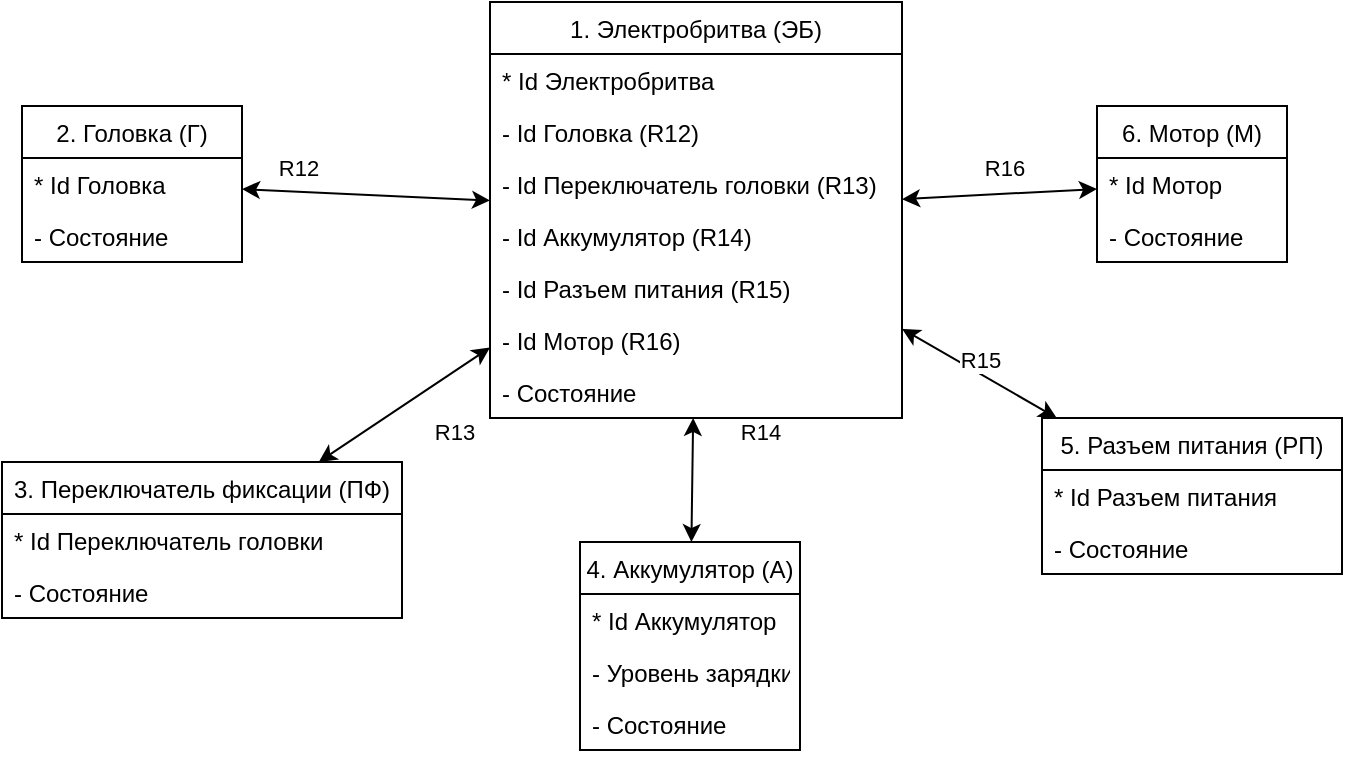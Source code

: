 <mxfile version="14.7.7" pages="5"><diagram id="C5RBs43oDa-KdzZeNtuy" name="ИНФ_МОДЕЛЬ"><mxGraphModel dx="1184" dy="752" grid="1" gridSize="10" guides="1" tooltips="1" connect="1" arrows="1" fold="1" page="1" pageScale="1" pageWidth="827" pageHeight="1169" math="0" shadow="0"><root><mxCell id="WIyWlLk6GJQsqaUBKTNV-0"/><mxCell id="WIyWlLk6GJQsqaUBKTNV-1" parent="WIyWlLk6GJQsqaUBKTNV-0"/><mxCell id="D5erbCX52XuRJsEKcG6L-4" value="1. Электробритва (ЭБ)" style="swimlane;fontStyle=0;childLayout=stackLayout;horizontal=1;startSize=26;fillColor=none;horizontalStack=0;resizeParent=1;resizeParentMax=0;resizeLast=0;collapsible=1;marginBottom=0;" parent="WIyWlLk6GJQsqaUBKTNV-1" vertex="1"><mxGeometry x="314" y="170" width="206" height="208" as="geometry"/></mxCell><mxCell id="D5erbCX52XuRJsEKcG6L-5" value="* Id Электробритва " style="text;strokeColor=none;fillColor=none;align=left;verticalAlign=top;spacingLeft=4;spacingRight=4;overflow=hidden;rotatable=0;points=[[0,0.5],[1,0.5]];portConstraint=eastwest;" parent="D5erbCX52XuRJsEKcG6L-4" vertex="1"><mxGeometry y="26" width="206" height="26" as="geometry"/></mxCell><mxCell id="D5erbCX52XuRJsEKcG6L-27" value="- Id Головка (R12)" style="text;strokeColor=none;fillColor=none;align=left;verticalAlign=top;spacingLeft=4;spacingRight=4;overflow=hidden;rotatable=0;points=[[0,0.5],[1,0.5]];portConstraint=eastwest;" parent="D5erbCX52XuRJsEKcG6L-4" vertex="1"><mxGeometry y="52" width="206" height="26" as="geometry"/></mxCell><mxCell id="D5erbCX52XuRJsEKcG6L-28" value="- Id Переключатель головки (R13)" style="text;strokeColor=none;fillColor=none;align=left;verticalAlign=top;spacingLeft=4;spacingRight=4;overflow=hidden;rotatable=0;points=[[0,0.5],[1,0.5]];portConstraint=eastwest;" parent="D5erbCX52XuRJsEKcG6L-4" vertex="1"><mxGeometry y="78" width="206" height="26" as="geometry"/></mxCell><mxCell id="D5erbCX52XuRJsEKcG6L-29" value="- Id Аккумулятор (R14)" style="text;strokeColor=none;fillColor=none;align=left;verticalAlign=top;spacingLeft=4;spacingRight=4;overflow=hidden;rotatable=0;points=[[0,0.5],[1,0.5]];portConstraint=eastwest;" parent="D5erbCX52XuRJsEKcG6L-4" vertex="1"><mxGeometry y="104" width="206" height="26" as="geometry"/></mxCell><mxCell id="D5erbCX52XuRJsEKcG6L-49" value="- Id Разъем питания (R15)" style="text;strokeColor=none;fillColor=none;align=left;verticalAlign=top;spacingLeft=4;spacingRight=4;overflow=hidden;rotatable=0;points=[[0,0.5],[1,0.5]];portConstraint=eastwest;" parent="D5erbCX52XuRJsEKcG6L-4" vertex="1"><mxGeometry y="130" width="206" height="26" as="geometry"/></mxCell><mxCell id="TEPE6O8s8Vv2c2ZdmxQE-0" value="- Id Мотор (R16)" style="text;strokeColor=none;fillColor=none;align=left;verticalAlign=top;spacingLeft=4;spacingRight=4;overflow=hidden;rotatable=0;points=[[0,0.5],[1,0.5]];portConstraint=eastwest;" parent="D5erbCX52XuRJsEKcG6L-4" vertex="1"><mxGeometry y="156" width="206" height="26" as="geometry"/></mxCell><mxCell id="D5erbCX52XuRJsEKcG6L-8" value="- Состояние" style="text;strokeColor=none;fillColor=none;align=left;verticalAlign=top;spacingLeft=4;spacingRight=4;overflow=hidden;rotatable=0;points=[[0,0.5],[1,0.5]];portConstraint=eastwest;" parent="D5erbCX52XuRJsEKcG6L-4" vertex="1"><mxGeometry y="182" width="206" height="26" as="geometry"/></mxCell><mxCell id="D5erbCX52XuRJsEKcG6L-16" value="2. Головка (Г)" style="swimlane;fontStyle=0;childLayout=stackLayout;horizontal=1;startSize=26;fillColor=none;horizontalStack=0;resizeParent=1;resizeParentMax=0;resizeLast=0;collapsible=1;marginBottom=0;" parent="WIyWlLk6GJQsqaUBKTNV-1" vertex="1"><mxGeometry x="80" y="222" width="110" height="78" as="geometry"/></mxCell><mxCell id="D5erbCX52XuRJsEKcG6L-17" value="* Id Головка" style="text;strokeColor=none;fillColor=none;align=left;verticalAlign=top;spacingLeft=4;spacingRight=4;overflow=hidden;rotatable=0;points=[[0,0.5],[1,0.5]];portConstraint=eastwest;" parent="D5erbCX52XuRJsEKcG6L-16" vertex="1"><mxGeometry y="26" width="110" height="26" as="geometry"/></mxCell><mxCell id="D5erbCX52XuRJsEKcG6L-18" value="- Состояние" style="text;strokeColor=none;fillColor=none;align=left;verticalAlign=top;spacingLeft=4;spacingRight=4;overflow=hidden;rotatable=0;points=[[0,0.5],[1,0.5]];portConstraint=eastwest;" parent="D5erbCX52XuRJsEKcG6L-16" vertex="1"><mxGeometry y="52" width="110" height="26" as="geometry"/></mxCell><mxCell id="D5erbCX52XuRJsEKcG6L-24" value="" style="endArrow=classic;startArrow=classic;html=1;" parent="WIyWlLk6GJQsqaUBKTNV-1" source="D5erbCX52XuRJsEKcG6L-4" target="D5erbCX52XuRJsEKcG6L-16" edge="1"><mxGeometry width="50" height="50" relative="1" as="geometry"><mxPoint x="430" y="220" as="sourcePoint"/><mxPoint x="480" y="170" as="targetPoint"/></mxGeometry></mxCell><mxCell id="D5erbCX52XuRJsEKcG6L-25" value="R12" style="edgeLabel;html=1;align=center;verticalAlign=middle;resizable=0;points=[];" parent="D5erbCX52XuRJsEKcG6L-24" vertex="1" connectable="0"><mxGeometry x="0.357" relative="1" as="geometry"><mxPoint x="-12" y="-13" as="offset"/></mxGeometry></mxCell><mxCell id="D5erbCX52XuRJsEKcG6L-33" value="3. Переключатель фиксации (ПФ)" style="swimlane;fontStyle=0;childLayout=stackLayout;horizontal=1;startSize=26;fillColor=none;horizontalStack=0;resizeParent=1;resizeParentMax=0;resizeLast=0;collapsible=1;marginBottom=0;" parent="WIyWlLk6GJQsqaUBKTNV-1" vertex="1"><mxGeometry x="70" y="400" width="200" height="78" as="geometry"/></mxCell><mxCell id="D5erbCX52XuRJsEKcG6L-34" value="* Id Переключатель головки&#xA;&#xA;&#xA;" style="text;strokeColor=none;fillColor=none;align=left;verticalAlign=top;spacingLeft=4;spacingRight=4;overflow=hidden;rotatable=0;points=[[0,0.5],[1,0.5]];portConstraint=eastwest;" parent="D5erbCX52XuRJsEKcG6L-33" vertex="1"><mxGeometry y="26" width="200" height="26" as="geometry"/></mxCell><mxCell id="D5erbCX52XuRJsEKcG6L-35" value="- Состояние" style="text;strokeColor=none;fillColor=none;align=left;verticalAlign=top;spacingLeft=4;spacingRight=4;overflow=hidden;rotatable=0;points=[[0,0.5],[1,0.5]];portConstraint=eastwest;" parent="D5erbCX52XuRJsEKcG6L-33" vertex="1"><mxGeometry y="52" width="200" height="26" as="geometry"/></mxCell><mxCell id="tju56_eJwlFKy3UDIeqw-0" style="edgeStyle=orthogonalEdgeStyle;rounded=0;orthogonalLoop=1;jettySize=auto;html=1;exitX=1;exitY=0.5;exitDx=0;exitDy=0;" parent="D5erbCX52XuRJsEKcG6L-33" source="D5erbCX52XuRJsEKcG6L-34" target="D5erbCX52XuRJsEKcG6L-34" edge="1"><mxGeometry relative="1" as="geometry"/></mxCell><mxCell id="D5erbCX52XuRJsEKcG6L-36" value="4. Аккумулятор (А)" style="swimlane;fontStyle=0;childLayout=stackLayout;horizontal=1;startSize=26;fillColor=none;horizontalStack=0;resizeParent=1;resizeParentMax=0;resizeLast=0;collapsible=1;marginBottom=0;" parent="WIyWlLk6GJQsqaUBKTNV-1" vertex="1"><mxGeometry x="359" y="440" width="110" height="104" as="geometry"><mxRectangle x="650" y="290" width="130" height="26" as="alternateBounds"/></mxGeometry></mxCell><mxCell id="D5erbCX52XuRJsEKcG6L-37" value="* Id Аккумулятор " style="text;strokeColor=none;fillColor=none;align=left;verticalAlign=top;spacingLeft=4;spacingRight=4;overflow=hidden;rotatable=0;points=[[0,0.5],[1,0.5]];portConstraint=eastwest;" parent="D5erbCX52XuRJsEKcG6L-36" vertex="1"><mxGeometry y="26" width="110" height="26" as="geometry"/></mxCell><mxCell id="D5erbCX52XuRJsEKcG6L-58" value="- Уровень зарядки    " style="text;strokeColor=none;fillColor=none;align=left;verticalAlign=top;spacingLeft=4;spacingRight=4;overflow=hidden;rotatable=0;points=[[0,0.5],[1,0.5]];portConstraint=eastwest;" parent="D5erbCX52XuRJsEKcG6L-36" vertex="1"><mxGeometry y="52" width="110" height="26" as="geometry"/></mxCell><mxCell id="D5erbCX52XuRJsEKcG6L-38" value="- Состояние" style="text;strokeColor=none;fillColor=none;align=left;verticalAlign=top;spacingLeft=4;spacingRight=4;overflow=hidden;rotatable=0;points=[[0,0.5],[1,0.5]];portConstraint=eastwest;" parent="D5erbCX52XuRJsEKcG6L-36" vertex="1"><mxGeometry y="78" width="110" height="26" as="geometry"/></mxCell><mxCell id="D5erbCX52XuRJsEKcG6L-41" value="" style="endArrow=classic;startArrow=classic;html=1;" parent="WIyWlLk6GJQsqaUBKTNV-1" source="D5erbCX52XuRJsEKcG6L-33" target="D5erbCX52XuRJsEKcG6L-4" edge="1"><mxGeometry width="50" height="50" relative="1" as="geometry"><mxPoint x="420" y="460" as="sourcePoint"/><mxPoint x="334" y="294.0" as="targetPoint"/></mxGeometry></mxCell><mxCell id="D5erbCX52XuRJsEKcG6L-42" value="R13" style="edgeLabel;html=1;align=center;verticalAlign=middle;resizable=0;points=[];" parent="D5erbCX52XuRJsEKcG6L-41" vertex="1" connectable="0"><mxGeometry x="0.518" y="-5" relative="1" as="geometry"><mxPoint y="24" as="offset"/></mxGeometry></mxCell><mxCell id="D5erbCX52XuRJsEKcG6L-43" value="" style="endArrow=classic;startArrow=classic;html=1;" parent="WIyWlLk6GJQsqaUBKTNV-1" source="D5erbCX52XuRJsEKcG6L-36" target="D5erbCX52XuRJsEKcG6L-4" edge="1"><mxGeometry width="50" height="50" relative="1" as="geometry"><mxPoint x="232.5" y="304.0" as="sourcePoint"/><mxPoint x="344" y="304.0" as="targetPoint"/></mxGeometry></mxCell><mxCell id="D5erbCX52XuRJsEKcG6L-44" value="R14" style="edgeLabel;html=1;align=center;verticalAlign=middle;resizable=0;points=[];" parent="D5erbCX52XuRJsEKcG6L-43" vertex="1" connectable="0"><mxGeometry x="0.518" y="-5" relative="1" as="geometry"><mxPoint x="28" y="-8" as="offset"/></mxGeometry></mxCell><mxCell id="D5erbCX52XuRJsEKcG6L-50" value="5. Разъем питания (РП)" style="swimlane;fontStyle=0;childLayout=stackLayout;horizontal=1;startSize=26;fillColor=none;horizontalStack=0;resizeParent=1;resizeParentMax=0;resizeLast=0;collapsible=1;marginBottom=0;" parent="WIyWlLk6GJQsqaUBKTNV-1" vertex="1"><mxGeometry x="590" y="378" width="150" height="78" as="geometry"><mxRectangle x="650" y="290" width="130" height="26" as="alternateBounds"/></mxGeometry></mxCell><mxCell id="D5erbCX52XuRJsEKcG6L-51" value="* Id Разъем питания " style="text;strokeColor=none;fillColor=none;align=left;verticalAlign=top;spacingLeft=4;spacingRight=4;overflow=hidden;rotatable=0;points=[[0,0.5],[1,0.5]];portConstraint=eastwest;" parent="D5erbCX52XuRJsEKcG6L-50" vertex="1"><mxGeometry y="26" width="150" height="26" as="geometry"/></mxCell><mxCell id="D5erbCX52XuRJsEKcG6L-52" value="- Состояние" style="text;strokeColor=none;fillColor=none;align=left;verticalAlign=top;spacingLeft=4;spacingRight=4;overflow=hidden;rotatable=0;points=[[0,0.5],[1,0.5]];portConstraint=eastwest;" parent="D5erbCX52XuRJsEKcG6L-50" vertex="1"><mxGeometry y="52" width="150" height="26" as="geometry"/></mxCell><mxCell id="D5erbCX52XuRJsEKcG6L-53" value="" style="endArrow=classic;startArrow=classic;html=1;" parent="WIyWlLk6GJQsqaUBKTNV-1" source="D5erbCX52XuRJsEKcG6L-50" target="D5erbCX52XuRJsEKcG6L-4" edge="1"><mxGeometry width="50" height="50" relative="1" as="geometry"><mxPoint x="640" y="253.959" as="sourcePoint"/><mxPoint x="510" y="235.001" as="targetPoint"/></mxGeometry></mxCell><mxCell id="D5erbCX52XuRJsEKcG6L-55" value="R15" style="edgeLabel;html=1;align=center;verticalAlign=middle;resizable=0;points=[];" parent="D5erbCX52XuRJsEKcG6L-53" vertex="1" connectable="0"><mxGeometry x="-0.251" relative="1" as="geometry"><mxPoint x="-10" y="-13" as="offset"/></mxGeometry></mxCell><mxCell id="fqe9PP43OYkmJFZcof3M-0" value="6. Мотор (М)" style="swimlane;fontStyle=0;childLayout=stackLayout;horizontal=1;startSize=26;fillColor=none;horizontalStack=0;resizeParent=1;resizeParentMax=0;resizeLast=0;collapsible=1;marginBottom=0;" parent="WIyWlLk6GJQsqaUBKTNV-1" vertex="1"><mxGeometry x="617.5" y="222" width="95" height="78" as="geometry"/></mxCell><mxCell id="fqe9PP43OYkmJFZcof3M-1" value="* Id Мотор " style="text;strokeColor=none;fillColor=none;align=left;verticalAlign=top;spacingLeft=4;spacingRight=4;overflow=hidden;rotatable=0;points=[[0,0.5],[1,0.5]];portConstraint=eastwest;" parent="fqe9PP43OYkmJFZcof3M-0" vertex="1"><mxGeometry y="26" width="95" height="26" as="geometry"/></mxCell><mxCell id="fqe9PP43OYkmJFZcof3M-2" value="- Состояние" style="text;strokeColor=none;fillColor=none;align=left;verticalAlign=top;spacingLeft=4;spacingRight=4;overflow=hidden;rotatable=0;points=[[0,0.5],[1,0.5]];portConstraint=eastwest;" parent="fqe9PP43OYkmJFZcof3M-0" vertex="1"><mxGeometry y="52" width="95" height="26" as="geometry"/></mxCell><mxCell id="fqe9PP43OYkmJFZcof3M-3" value="" style="endArrow=classic;startArrow=classic;html=1;" parent="WIyWlLk6GJQsqaUBKTNV-1" source="fqe9PP43OYkmJFZcof3M-0" target="D5erbCX52XuRJsEKcG6L-4" edge="1"><mxGeometry width="50" height="50" relative="1" as="geometry"><mxPoint x="610" y="284.0" as="sourcePoint"/><mxPoint x="530" y="284.0" as="targetPoint"/></mxGeometry></mxCell><mxCell id="fqe9PP43OYkmJFZcof3M-4" value="R16" style="edgeLabel;html=1;align=center;verticalAlign=middle;resizable=0;points=[];" parent="fqe9PP43OYkmJFZcof3M-3" vertex="1" connectable="0"><mxGeometry x="-0.251" relative="1" as="geometry"><mxPoint x="-10" y="-13" as="offset"/></mxGeometry></mxCell></root></mxGraphModel></diagram><diagram id="IafglSp_gneChiv_Mtav" name="ДПС"><mxGraphModel dx="1184" dy="752" grid="1" gridSize="10" guides="1" tooltips="1" connect="1" arrows="1" fold="1" page="1" pageScale="1" pageWidth="827" pageHeight="1169" math="0" shadow="0"><root><mxCell id="n7-5447sj6HXsejP49AI-0"/><mxCell id="n7-5447sj6HXsejP49AI-1" parent="n7-5447sj6HXsejP49AI-0"/><mxCell id="3gsR19A_-yLmH56kRlLd-0" value="1. Выключена&lt;br&gt;(Не зафиксирована)" style="rounded=0;whiteSpace=wrap;html=1;" parent="n7-5447sj6HXsejP49AI-1" vertex="1"><mxGeometry x="40" y="120" width="120" height="40" as="geometry"/></mxCell><mxCell id="XKODIglhLCyJsD36iRSH-0" value="2. Включена&lt;br&gt;(Не зафиксирована)" style="rounded=0;whiteSpace=wrap;html=1;" parent="n7-5447sj6HXsejP49AI-1" vertex="1"><mxGeometry x="40" y="220" width="120" height="40" as="geometry"/></mxCell><mxCell id="XKODIglhLCyJsD36iRSH-7" value="" style="endArrow=classic;html=1;entryX=0.75;entryY=1;entryDx=0;entryDy=0;exitX=0.75;exitY=0;exitDx=0;exitDy=0;" parent="n7-5447sj6HXsejP49AI-1" source="XKODIglhLCyJsD36iRSH-0" target="3gsR19A_-yLmH56kRlLd-0" edge="1"><mxGeometry width="50" height="50" relative="1" as="geometry"><mxPoint x="250" y="360" as="sourcePoint"/><mxPoint x="300" y="310" as="targetPoint"/></mxGeometry></mxCell><mxCell id="YJfUzLg0c33iWKI1DYzd-1" value="&lt;div&gt;ЭБ2&lt;/div&gt;" style="edgeLabel;html=1;align=center;verticalAlign=middle;resizable=0;points=[];" parent="XKODIglhLCyJsD36iRSH-7" vertex="1" connectable="0"><mxGeometry x="0.433" y="1" relative="1" as="geometry"><mxPoint x="21" y="13" as="offset"/></mxGeometry></mxCell><mxCell id="XKODIglhLCyJsD36iRSH-8" value="" style="endArrow=classic;html=1;entryX=0.25;entryY=0;entryDx=0;entryDy=0;exitX=0.25;exitY=1;exitDx=0;exitDy=0;" parent="n7-5447sj6HXsejP49AI-1" source="3gsR19A_-yLmH56kRlLd-0" target="XKODIglhLCyJsD36iRSH-0" edge="1"><mxGeometry width="50" height="50" relative="1" as="geometry"><mxPoint x="140" y="230" as="sourcePoint"/><mxPoint x="140" y="170" as="targetPoint"/></mxGeometry></mxCell><mxCell id="YJfUzLg0c33iWKI1DYzd-0" value="ЭБ1" style="edgeLabel;html=1;align=center;verticalAlign=middle;resizable=0;points=[];" parent="XKODIglhLCyJsD36iRSH-8" vertex="1" connectable="0"><mxGeometry x="-0.367" y="2" relative="1" as="geometry"><mxPoint x="-22" y="11" as="offset"/></mxGeometry></mxCell><mxCell id="YJfUzLg0c33iWKI1DYzd-2" value="&lt;div align=&quot;left&quot;&gt;ЭБ1: включить&lt;/div&gt;&lt;div align=&quot;left&quot;&gt;ЭБ2: выключить&lt;br&gt;&lt;/div&gt;&lt;div align=&quot;left&quot;&gt;ЭБ3: зафиксировать&lt;/div&gt;&lt;div align=&quot;left&quot;&gt;ЭБ4: отфиксировать&lt;/div&gt;" style="text;html=1;strokeColor=none;fillColor=none;align=left;verticalAlign=middle;whiteSpace=wrap;rounded=0;" parent="n7-5447sj6HXsejP49AI-1" vertex="1"><mxGeometry x="372" y="80" width="138" height="60" as="geometry"/></mxCell><mxCell id="YJfUzLg0c33iWKI1DYzd-3" value="&lt;font style=&quot;font-size: 20px&quot;&gt;&lt;b&gt;Электробритва&lt;/b&gt;&lt;/font&gt;" style="text;html=1;strokeColor=none;fillColor=none;align=center;verticalAlign=middle;whiteSpace=wrap;rounded=0;" parent="n7-5447sj6HXsejP49AI-1" vertex="1"><mxGeometry x="130" y="30" width="170" height="50" as="geometry"/></mxCell><mxCell id="-nRSJsQYIKWpdyw4m_mR-0" value="1.Не зафиксирована" style="rounded=0;whiteSpace=wrap;html=1;" parent="n7-5447sj6HXsejP49AI-1" vertex="1"><mxGeometry x="30" y="390" width="130" height="40" as="geometry"/></mxCell><mxCell id="-nRSJsQYIKWpdyw4m_mR-1" value="2. Зафиксирована" style="rounded=0;whiteSpace=wrap;html=1;" parent="n7-5447sj6HXsejP49AI-1" vertex="1"><mxGeometry x="30" y="490" width="130" height="40" as="geometry"/></mxCell><mxCell id="-nRSJsQYIKWpdyw4m_mR-2" value="" style="endArrow=classic;html=1;entryX=0.75;entryY=1;entryDx=0;entryDy=0;exitX=0.75;exitY=0;exitDx=0;exitDy=0;" parent="n7-5447sj6HXsejP49AI-1" source="-nRSJsQYIKWpdyw4m_mR-1" target="-nRSJsQYIKWpdyw4m_mR-0" edge="1"><mxGeometry width="50" height="50" relative="1" as="geometry"><mxPoint x="247" y="630" as="sourcePoint"/><mxPoint x="297" y="580" as="targetPoint"/></mxGeometry></mxCell><mxCell id="-nRSJsQYIKWpdyw4m_mR-3" value="Г2" style="edgeLabel;html=1;align=center;verticalAlign=middle;resizable=0;points=[];" parent="-nRSJsQYIKWpdyw4m_mR-2" vertex="1" connectable="0"><mxGeometry x="0.433" y="1" relative="1" as="geometry"><mxPoint x="21" y="13" as="offset"/></mxGeometry></mxCell><mxCell id="-nRSJsQYIKWpdyw4m_mR-4" value="" style="endArrow=classic;html=1;entryX=0.25;entryY=0;entryDx=0;entryDy=0;exitX=0.25;exitY=1;exitDx=0;exitDy=0;" parent="n7-5447sj6HXsejP49AI-1" source="-nRSJsQYIKWpdyw4m_mR-0" target="-nRSJsQYIKWpdyw4m_mR-1" edge="1"><mxGeometry width="50" height="50" relative="1" as="geometry"><mxPoint x="137" y="500" as="sourcePoint"/><mxPoint x="137" y="440" as="targetPoint"/></mxGeometry></mxCell><mxCell id="-nRSJsQYIKWpdyw4m_mR-5" value="Г1" style="edgeLabel;html=1;align=center;verticalAlign=middle;resizable=0;points=[];" parent="-nRSJsQYIKWpdyw4m_mR-4" vertex="1" connectable="0"><mxGeometry x="-0.367" y="2" relative="1" as="geometry"><mxPoint x="-22" y="11" as="offset"/></mxGeometry></mxCell><mxCell id="-nRSJsQYIKWpdyw4m_mR-6" value="&lt;div align=&quot;left&quot;&gt;Г1: Зафиксировать&lt;/div&gt;&lt;div align=&quot;left&quot;&gt;Г2: Отфиксировать&lt;br&gt;&lt;/div&gt;" style="text;html=1;strokeColor=none;fillColor=none;align=left;verticalAlign=middle;whiteSpace=wrap;rounded=0;" parent="n7-5447sj6HXsejP49AI-1" vertex="1"><mxGeometry x="222" y="385" width="126" height="50" as="geometry"/></mxCell><mxCell id="-nRSJsQYIKWpdyw4m_mR-7" value="&lt;font style=&quot;font-size: 20px&quot;&gt;&lt;b&gt;Головка&lt;/b&gt;&lt;/font&gt;" style="text;html=1;strokeColor=none;fillColor=none;align=center;verticalAlign=middle;whiteSpace=wrap;rounded=0;" parent="n7-5447sj6HXsejP49AI-1" vertex="1"><mxGeometry x="120" y="300" width="130" height="50" as="geometry"/></mxCell><mxCell id="QuYPdqwyPTpWbWojok3d-0" value="1. Не фиксировать" style="rounded=0;whiteSpace=wrap;html=1;" parent="n7-5447sj6HXsejP49AI-1" vertex="1"><mxGeometry x="37" y="620" width="120" height="40" as="geometry"/></mxCell><mxCell id="QuYPdqwyPTpWbWojok3d-1" value="2. Фиксировать" style="rounded=0;whiteSpace=wrap;html=1;" parent="n7-5447sj6HXsejP49AI-1" vertex="1"><mxGeometry x="37" y="720" width="120" height="40" as="geometry"/></mxCell><mxCell id="QuYPdqwyPTpWbWojok3d-2" value="" style="endArrow=classic;html=1;entryX=0.75;entryY=1;entryDx=0;entryDy=0;exitX=0.75;exitY=0;exitDx=0;exitDy=0;" parent="n7-5447sj6HXsejP49AI-1" source="QuYPdqwyPTpWbWojok3d-1" target="QuYPdqwyPTpWbWojok3d-0" edge="1"><mxGeometry width="50" height="50" relative="1" as="geometry"><mxPoint x="247" y="860" as="sourcePoint"/><mxPoint x="297" y="810" as="targetPoint"/></mxGeometry></mxCell><mxCell id="QuYPdqwyPTpWbWojok3d-3" value="&lt;div&gt;ПФ2&lt;/div&gt;" style="edgeLabel;html=1;align=center;verticalAlign=middle;resizable=0;points=[];" parent="QuYPdqwyPTpWbWojok3d-2" vertex="1" connectable="0"><mxGeometry x="0.433" y="1" relative="1" as="geometry"><mxPoint x="21" y="13" as="offset"/></mxGeometry></mxCell><mxCell id="QuYPdqwyPTpWbWojok3d-4" value="" style="endArrow=classic;html=1;entryX=0.25;entryY=0;entryDx=0;entryDy=0;exitX=0.25;exitY=1;exitDx=0;exitDy=0;" parent="n7-5447sj6HXsejP49AI-1" source="QuYPdqwyPTpWbWojok3d-0" target="QuYPdqwyPTpWbWojok3d-1" edge="1"><mxGeometry width="50" height="50" relative="1" as="geometry"><mxPoint x="137" y="730" as="sourcePoint"/><mxPoint x="137" y="670" as="targetPoint"/></mxGeometry></mxCell><mxCell id="QuYPdqwyPTpWbWojok3d-5" value="ПФ1" style="edgeLabel;html=1;align=center;verticalAlign=middle;resizable=0;points=[];" parent="QuYPdqwyPTpWbWojok3d-4" vertex="1" connectable="0"><mxGeometry x="-0.367" y="2" relative="1" as="geometry"><mxPoint x="-22" y="11" as="offset"/></mxGeometry></mxCell><mxCell id="QuYPdqwyPTpWbWojok3d-6" value="&lt;div align=&quot;left&quot;&gt;ПФ1: Переключить на фиксацию&lt;br&gt;&lt;/div&gt;&lt;div align=&quot;left&quot;&gt;ПФ2: Переключить на не фиксацию&lt;/div&gt;" style="text;html=1;strokeColor=none;fillColor=none;align=left;verticalAlign=middle;whiteSpace=wrap;rounded=0;" parent="n7-5447sj6HXsejP49AI-1" vertex="1"><mxGeometry x="217" y="615" width="216" height="50" as="geometry"/></mxCell><mxCell id="QuYPdqwyPTpWbWojok3d-7" value="&lt;b&gt;&lt;font style=&quot;font-size: 20px&quot;&gt;Переключатель &lt;/font&gt;&lt;font style=&quot;font-size: 20px&quot;&gt;фиксации &lt;/font&gt;&lt;/b&gt;" style="text;html=1;strokeColor=none;fillColor=none;align=center;verticalAlign=middle;whiteSpace=wrap;rounded=0;" parent="n7-5447sj6HXsejP49AI-1" vertex="1"><mxGeometry x="111" y="550" width="180" height="50" as="geometry"/></mxCell><mxCell id="9m2neg1apnvvqOJ-P3-N-1" value="1. Не заряжается&lt;div&gt;(Разряжен)&lt;/div&gt;" style="rounded=0;whiteSpace=wrap;html=1;" parent="n7-5447sj6HXsejP49AI-1" vertex="1"><mxGeometry x="37" y="850" width="120" height="40" as="geometry"/></mxCell><mxCell id="9m2neg1apnvvqOJ-P3-N-2" value="2. Заряжается" style="rounded=0;whiteSpace=wrap;html=1;" parent="n7-5447sj6HXsejP49AI-1" vertex="1"><mxGeometry x="37" y="950" width="120" height="40" as="geometry"/></mxCell><mxCell id="9m2neg1apnvvqOJ-P3-N-3" value="" style="endArrow=classic;html=1;entryX=0.5;entryY=1;entryDx=0;entryDy=0;exitX=1;exitY=0.5;exitDx=0;exitDy=0;" parent="n7-5447sj6HXsejP49AI-1" source="9m2neg1apnvvqOJ-P3-N-2" target="ndL8HYUkZoXgFjEb88vH-1" edge="1"><mxGeometry width="50" height="50" relative="1" as="geometry"><mxPoint x="247" y="1090" as="sourcePoint"/><mxPoint x="297" y="1040" as="targetPoint"/><Array as="points"><mxPoint x="257" y="970"/></Array></mxGeometry></mxCell><mxCell id="9m2neg1apnvvqOJ-P3-N-4" value="А2" style="edgeLabel;html=1;align=center;verticalAlign=middle;resizable=0;points=[];" parent="9m2neg1apnvvqOJ-P3-N-3" vertex="1" connectable="0"><mxGeometry x="0.433" y="1" relative="1" as="geometry"><mxPoint x="-29" y="1" as="offset"/></mxGeometry></mxCell><mxCell id="9m2neg1apnvvqOJ-P3-N-5" value="" style="endArrow=classic;html=1;entryX=0.25;entryY=0;entryDx=0;entryDy=0;exitX=0.25;exitY=1;exitDx=0;exitDy=0;" parent="n7-5447sj6HXsejP49AI-1" source="9m2neg1apnvvqOJ-P3-N-1" target="9m2neg1apnvvqOJ-P3-N-2" edge="1"><mxGeometry width="50" height="50" relative="1" as="geometry"><mxPoint x="137" y="960" as="sourcePoint"/><mxPoint x="137" y="900" as="targetPoint"/></mxGeometry></mxCell><mxCell id="9m2neg1apnvvqOJ-P3-N-6" value="А1" style="edgeLabel;html=1;align=center;verticalAlign=middle;resizable=0;points=[];" parent="9m2neg1apnvvqOJ-P3-N-5" vertex="1" connectable="0"><mxGeometry x="-0.367" y="2" relative="1" as="geometry"><mxPoint x="-22" y="11" as="offset"/></mxGeometry></mxCell><mxCell id="9m2neg1apnvvqOJ-P3-N-7" value="&lt;div align=&quot;left&quot;&gt;А1: Начать Заряжаться&lt;br&gt;&lt;/div&gt;&lt;div align=&quot;left&quot;&gt;А2: Перестать заряжаться&lt;br&gt;&lt;/div&gt;&lt;div&gt;А3: Разрядиться&lt;/div&gt;" style="text;html=1;strokeColor=none;fillColor=none;align=left;verticalAlign=middle;whiteSpace=wrap;rounded=0;" parent="n7-5447sj6HXsejP49AI-1" vertex="1"><mxGeometry x="359.5" y="830" width="156" height="60" as="geometry"/></mxCell><mxCell id="9m2neg1apnvvqOJ-P3-N-8" value="&lt;font style=&quot;font-size: 20px&quot;&gt;&lt;b&gt;Аккумулятор&lt;/b&gt;&lt;/font&gt;" style="text;html=1;strokeColor=none;fillColor=none;align=center;verticalAlign=middle;whiteSpace=wrap;rounded=0;" parent="n7-5447sj6HXsejP49AI-1" vertex="1"><mxGeometry x="141" y="780" width="130" height="50" as="geometry"/></mxCell><mxCell id="K1w98geYtPIhpEOilNIq-0" value="1. Не подключен" style="rounded=0;whiteSpace=wrap;html=1;" parent="n7-5447sj6HXsejP49AI-1" vertex="1"><mxGeometry x="37" y="1090" width="120" height="40" as="geometry"/></mxCell><mxCell id="K1w98geYtPIhpEOilNIq-1" value="2. Подключен" style="rounded=0;whiteSpace=wrap;html=1;" parent="n7-5447sj6HXsejP49AI-1" vertex="1"><mxGeometry x="37" y="1190" width="120" height="40" as="geometry"/></mxCell><mxCell id="K1w98geYtPIhpEOilNIq-2" value="" style="endArrow=classic;html=1;entryX=0.75;entryY=1;entryDx=0;entryDy=0;exitX=0.75;exitY=0;exitDx=0;exitDy=0;" parent="n7-5447sj6HXsejP49AI-1" source="K1w98geYtPIhpEOilNIq-1" target="K1w98geYtPIhpEOilNIq-0" edge="1"><mxGeometry width="50" height="50" relative="1" as="geometry"><mxPoint x="247" y="1330" as="sourcePoint"/><mxPoint x="297" y="1280" as="targetPoint"/></mxGeometry></mxCell><mxCell id="K1w98geYtPIhpEOilNIq-3" value="РП2" style="edgeLabel;html=1;align=center;verticalAlign=middle;resizable=0;points=[];" parent="K1w98geYtPIhpEOilNIq-2" vertex="1" connectable="0"><mxGeometry x="0.433" y="1" relative="1" as="geometry"><mxPoint x="21" y="13" as="offset"/></mxGeometry></mxCell><mxCell id="K1w98geYtPIhpEOilNIq-4" value="" style="endArrow=classic;html=1;entryX=0.25;entryY=0;entryDx=0;entryDy=0;exitX=0.25;exitY=1;exitDx=0;exitDy=0;" parent="n7-5447sj6HXsejP49AI-1" source="K1w98geYtPIhpEOilNIq-0" target="K1w98geYtPIhpEOilNIq-1" edge="1"><mxGeometry width="50" height="50" relative="1" as="geometry"><mxPoint x="137" y="1200" as="sourcePoint"/><mxPoint x="137" y="1140" as="targetPoint"/></mxGeometry></mxCell><mxCell id="K1w98geYtPIhpEOilNIq-5" value="РП1" style="edgeLabel;html=1;align=center;verticalAlign=middle;resizable=0;points=[];" parent="K1w98geYtPIhpEOilNIq-4" vertex="1" connectable="0"><mxGeometry x="-0.367" y="2" relative="1" as="geometry"><mxPoint x="-22" y="11" as="offset"/></mxGeometry></mxCell><mxCell id="K1w98geYtPIhpEOilNIq-6" value="&lt;div align=&quot;left&quot;&gt;РП1: Подключить питание&lt;br&gt;&lt;/div&gt;&lt;div align=&quot;left&quot;&gt;РП2: Отключить питание&lt;br&gt;&lt;/div&gt;" style="text;html=1;strokeColor=none;fillColor=none;align=left;verticalAlign=middle;whiteSpace=wrap;rounded=0;" parent="n7-5447sj6HXsejP49AI-1" vertex="1"><mxGeometry x="222" y="1085" width="156" height="50" as="geometry"/></mxCell><mxCell id="K1w98geYtPIhpEOilNIq-7" value="&lt;b&gt;&lt;font style=&quot;font-size: 20px&quot;&gt;Разъем питания&lt;/font&gt;&lt;/b&gt;" style="text;html=1;strokeColor=none;fillColor=none;align=center;verticalAlign=middle;whiteSpace=wrap;rounded=0;" parent="n7-5447sj6HXsejP49AI-1" vertex="1"><mxGeometry x="106" y="1010" width="190" height="50" as="geometry"/></mxCell><mxCell id="9ZZMr_VW1b6aV2aQbzqE-0" value="" style="endArrow=classic;html=1;entryX=0.5;entryY=0;entryDx=0;entryDy=0;" parent="n7-5447sj6HXsejP49AI-1" target="3gsR19A_-yLmH56kRlLd-0" edge="1"><mxGeometry width="50" height="50" relative="1" as="geometry"><mxPoint x="100" y="50" as="sourcePoint"/><mxPoint x="440" y="500" as="targetPoint"/></mxGeometry></mxCell><mxCell id="9ZZMr_VW1b6aV2aQbzqE-3" value="" style="endArrow=classic;html=1;entryX=0.5;entryY=0;entryDx=0;entryDy=0;" parent="n7-5447sj6HXsejP49AI-1" target="-nRSJsQYIKWpdyw4m_mR-0" edge="1"><mxGeometry width="50" height="50" relative="1" as="geometry"><mxPoint x="97" y="320" as="sourcePoint"/><mxPoint x="119" y="370" as="targetPoint"/></mxGeometry></mxCell><mxCell id="9ZZMr_VW1b6aV2aQbzqE-7" value="" style="endArrow=classic;html=1;entryX=0.5;entryY=0;entryDx=0;entryDy=0;" parent="n7-5447sj6HXsejP49AI-1" target="QuYPdqwyPTpWbWojok3d-0" edge="1"><mxGeometry width="50" height="50" relative="1" as="geometry"><mxPoint x="96.5" y="550" as="sourcePoint"/><mxPoint x="96.5" y="620" as="targetPoint"/></mxGeometry></mxCell><mxCell id="9ZZMr_VW1b6aV2aQbzqE-8" value="" style="endArrow=classic;html=1;entryX=0.5;entryY=0;entryDx=0;entryDy=0;" parent="n7-5447sj6HXsejP49AI-1" target="9m2neg1apnvvqOJ-P3-N-1" edge="1"><mxGeometry width="50" height="50" relative="1" as="geometry"><mxPoint x="97" y="780" as="sourcePoint"/><mxPoint x="117" y="410" as="targetPoint"/></mxGeometry></mxCell><mxCell id="9ZZMr_VW1b6aV2aQbzqE-9" value="" style="endArrow=classic;html=1;entryX=0.5;entryY=0;entryDx=0;entryDy=0;" parent="n7-5447sj6HXsejP49AI-1" target="K1w98geYtPIhpEOilNIq-0" edge="1"><mxGeometry width="50" height="50" relative="1" as="geometry"><mxPoint x="97" y="1030" as="sourcePoint"/><mxPoint x="107" y="860" as="targetPoint"/></mxGeometry></mxCell><mxCell id="ndL8HYUkZoXgFjEb88vH-1" value="3. Не заряжается&lt;br&gt;&lt;div&gt;(Заряжен)&lt;/div&gt;" style="rounded=0;whiteSpace=wrap;html=1;" parent="n7-5447sj6HXsejP49AI-1" vertex="1"><mxGeometry x="197" y="900" width="120" height="40" as="geometry"/></mxCell><mxCell id="ndL8HYUkZoXgFjEb88vH-2" value="" style="endArrow=classic;html=1;exitX=0.5;exitY=0;exitDx=0;exitDy=0;entryX=1;entryY=0.5;entryDx=0;entryDy=0;" parent="n7-5447sj6HXsejP49AI-1" source="ndL8HYUkZoXgFjEb88vH-1" target="9m2neg1apnvvqOJ-P3-N-1" edge="1"><mxGeometry width="50" height="50" relative="1" as="geometry"><mxPoint x="387" y="890" as="sourcePoint"/><mxPoint x="257" y="860" as="targetPoint"/><Array as="points"><mxPoint x="257" y="870"/></Array></mxGeometry></mxCell><mxCell id="ndL8HYUkZoXgFjEb88vH-5" value="А3" style="edgeLabel;html=1;align=center;verticalAlign=middle;resizable=0;points=[];" parent="ndL8HYUkZoXgFjEb88vH-2" vertex="1" connectable="0"><mxGeometry x="0.692" y="1" relative="1" as="geometry"><mxPoint x="24" y="-1" as="offset"/></mxGeometry></mxCell><mxCell id="ndL8HYUkZoXgFjEb88vH-3" value="" style="endArrow=classic;html=1;exitX=0;exitY=0.5;exitDx=0;exitDy=0;entryX=0.75;entryY=0;entryDx=0;entryDy=0;" parent="n7-5447sj6HXsejP49AI-1" source="ndL8HYUkZoXgFjEb88vH-1" target="9m2neg1apnvvqOJ-P3-N-2" edge="1"><mxGeometry width="50" height="50" relative="1" as="geometry"><mxPoint x="127" y="960" as="sourcePoint"/><mxPoint x="177" y="910" as="targetPoint"/><Array as="points"><mxPoint x="127" y="920"/></Array></mxGeometry></mxCell><mxCell id="ndL8HYUkZoXgFjEb88vH-4" value="А1" style="edgeLabel;html=1;align=center;verticalAlign=middle;resizable=0;points=[];" parent="ndL8HYUkZoXgFjEb88vH-3" vertex="1" connectable="0"><mxGeometry x="-0.6" y="2" relative="1" as="geometry"><mxPoint y="-2" as="offset"/></mxGeometry></mxCell><mxCell id="pd9v6vjn3YDn9ypYFcdT-0" value="1. Не включен" style="rounded=0;whiteSpace=wrap;html=1;" parent="n7-5447sj6HXsejP49AI-1" vertex="1"><mxGeometry x="41.5" y="1330" width="120" height="40" as="geometry"/></mxCell><mxCell id="pd9v6vjn3YDn9ypYFcdT-1" value="2. Включён" style="rounded=0;whiteSpace=wrap;html=1;" parent="n7-5447sj6HXsejP49AI-1" vertex="1"><mxGeometry x="41.5" y="1430" width="120" height="40" as="geometry"/></mxCell><mxCell id="pd9v6vjn3YDn9ypYFcdT-2" value="" style="endArrow=classic;html=1;entryX=0.75;entryY=1;entryDx=0;entryDy=0;exitX=0.75;exitY=0;exitDx=0;exitDy=0;" parent="n7-5447sj6HXsejP49AI-1" source="pd9v6vjn3YDn9ypYFcdT-1" target="pd9v6vjn3YDn9ypYFcdT-0" edge="1"><mxGeometry width="50" height="50" relative="1" as="geometry"><mxPoint x="251.5" y="1570" as="sourcePoint"/><mxPoint x="301.5" y="1520" as="targetPoint"/></mxGeometry></mxCell><mxCell id="pd9v6vjn3YDn9ypYFcdT-3" value="М2" style="edgeLabel;html=1;align=center;verticalAlign=middle;resizable=0;points=[];" parent="pd9v6vjn3YDn9ypYFcdT-2" vertex="1" connectable="0"><mxGeometry x="0.433" y="1" relative="1" as="geometry"><mxPoint x="21" y="13" as="offset"/></mxGeometry></mxCell><mxCell id="pd9v6vjn3YDn9ypYFcdT-4" value="" style="endArrow=classic;html=1;entryX=0.25;entryY=0;entryDx=0;entryDy=0;exitX=0.25;exitY=1;exitDx=0;exitDy=0;" parent="n7-5447sj6HXsejP49AI-1" source="pd9v6vjn3YDn9ypYFcdT-0" target="pd9v6vjn3YDn9ypYFcdT-1" edge="1"><mxGeometry width="50" height="50" relative="1" as="geometry"><mxPoint x="141.5" y="1440" as="sourcePoint"/><mxPoint x="141.5" y="1380" as="targetPoint"/></mxGeometry></mxCell><mxCell id="pd9v6vjn3YDn9ypYFcdT-5" value="М1" style="edgeLabel;html=1;align=center;verticalAlign=middle;resizable=0;points=[];" parent="pd9v6vjn3YDn9ypYFcdT-4" vertex="1" connectable="0"><mxGeometry x="-0.367" y="2" relative="1" as="geometry"><mxPoint x="-22" y="11" as="offset"/></mxGeometry></mxCell><mxCell id="pd9v6vjn3YDn9ypYFcdT-6" value="&lt;div align=&quot;left&quot;&gt;М1: Включить мотор&lt;br&gt;&lt;/div&gt;&lt;div align=&quot;left&quot;&gt;М2: Выключить мотор&lt;br&gt;&lt;/div&gt;" style="text;html=1;strokeColor=none;fillColor=none;align=left;verticalAlign=middle;whiteSpace=wrap;rounded=0;" parent="n7-5447sj6HXsejP49AI-1" vertex="1"><mxGeometry x="226.5" y="1325" width="156" height="50" as="geometry"/></mxCell><mxCell id="pd9v6vjn3YDn9ypYFcdT-7" value="&lt;font style=&quot;font-size: 20px&quot;&gt;&lt;b&gt;Мотор&lt;/b&gt;&lt;/font&gt;" style="text;html=1;strokeColor=none;fillColor=none;align=center;verticalAlign=middle;whiteSpace=wrap;rounded=0;" parent="n7-5447sj6HXsejP49AI-1" vertex="1"><mxGeometry x="110.5" y="1250" width="190" height="50" as="geometry"/></mxCell><mxCell id="pd9v6vjn3YDn9ypYFcdT-8" value="" style="endArrow=classic;html=1;entryX=0.5;entryY=0;entryDx=0;entryDy=0;" parent="n7-5447sj6HXsejP49AI-1" target="pd9v6vjn3YDn9ypYFcdT-0" edge="1"><mxGeometry width="50" height="50" relative="1" as="geometry"><mxPoint x="101.5" y="1270" as="sourcePoint"/><mxPoint x="111.5" y="1100" as="targetPoint"/></mxGeometry></mxCell><mxCell id="ZaWezbZ4BGFub2hGDL4e-0" value="" style="shape=table;html=1;whiteSpace=wrap;startSize=0;container=1;collapsible=0;childLayout=tableLayout;" parent="n7-5447sj6HXsejP49AI-1" vertex="1"><mxGeometry x="520" y="80" width="190" height="150" as="geometry"/></mxCell><mxCell id="ZaWezbZ4BGFub2hGDL4e-1" value="" style="shape=partialRectangle;html=1;whiteSpace=wrap;collapsible=0;dropTarget=0;pointerEvents=0;fillColor=none;top=0;left=0;bottom=0;right=0;points=[[0,0.5],[1,0.5]];portConstraint=eastwest;" parent="ZaWezbZ4BGFub2hGDL4e-0" vertex="1"><mxGeometry width="190" height="30" as="geometry"/></mxCell><mxCell id="ZaWezbZ4BGFub2hGDL4e-2" value="№" style="shape=partialRectangle;html=1;whiteSpace=wrap;connectable=0;fillColor=none;top=0;left=0;bottom=0;right=0;overflow=hidden;" parent="ZaWezbZ4BGFub2hGDL4e-1" vertex="1"><mxGeometry width="29" height="30" as="geometry"/></mxCell><mxCell id="ZaWezbZ4BGFub2hGDL4e-3" value="ЭБ1" style="shape=partialRectangle;html=1;whiteSpace=wrap;connectable=0;fillColor=none;top=0;left=0;bottom=0;right=0;overflow=hidden;" parent="ZaWezbZ4BGFub2hGDL4e-1" vertex="1"><mxGeometry x="29" width="38" height="30" as="geometry"/></mxCell><mxCell id="YmybIUNh8uRU3c-5Luym-12" value="ЭБ2" style="shape=partialRectangle;html=1;whiteSpace=wrap;connectable=0;fillColor=none;top=0;left=0;bottom=0;right=0;overflow=hidden;" parent="ZaWezbZ4BGFub2hGDL4e-1" vertex="1"><mxGeometry x="67" width="38" height="30" as="geometry"/></mxCell><mxCell id="YmybIUNh8uRU3c-5Luym-9" value="ЭБ3" style="shape=partialRectangle;html=1;whiteSpace=wrap;connectable=0;fillColor=none;top=0;left=0;bottom=0;right=0;overflow=hidden;" parent="ZaWezbZ4BGFub2hGDL4e-1" vertex="1"><mxGeometry x="105" width="38" height="30" as="geometry"/></mxCell><mxCell id="ZaWezbZ4BGFub2hGDL4e-4" value="ЭБ4" style="shape=partialRectangle;html=1;whiteSpace=wrap;connectable=0;fillColor=none;top=0;left=0;bottom=0;right=0;overflow=hidden;" parent="ZaWezbZ4BGFub2hGDL4e-1" vertex="1"><mxGeometry x="143" width="47" height="30" as="geometry"/></mxCell><mxCell id="ZaWezbZ4BGFub2hGDL4e-5" value="" style="shape=partialRectangle;html=1;whiteSpace=wrap;collapsible=0;dropTarget=0;pointerEvents=0;fillColor=none;top=0;left=0;bottom=0;right=0;points=[[0,0.5],[1,0.5]];portConstraint=eastwest;" parent="ZaWezbZ4BGFub2hGDL4e-0" vertex="1"><mxGeometry y="30" width="190" height="30" as="geometry"/></mxCell><mxCell id="ZaWezbZ4BGFub2hGDL4e-6" value="1" style="shape=partialRectangle;html=1;whiteSpace=wrap;connectable=0;fillColor=none;top=0;left=0;bottom=0;right=0;overflow=hidden;" parent="ZaWezbZ4BGFub2hGDL4e-5" vertex="1"><mxGeometry width="29" height="30" as="geometry"/></mxCell><mxCell id="ZaWezbZ4BGFub2hGDL4e-7" value="2" style="shape=partialRectangle;html=1;whiteSpace=wrap;connectable=0;fillColor=none;top=0;left=0;bottom=0;right=0;overflow=hidden;" parent="ZaWezbZ4BGFub2hGDL4e-5" vertex="1"><mxGeometry x="29" width="38" height="30" as="geometry"/></mxCell><mxCell id="YmybIUNh8uRU3c-5Luym-13" value="-" style="shape=partialRectangle;html=1;whiteSpace=wrap;connectable=0;fillColor=none;top=0;left=0;bottom=0;right=0;overflow=hidden;" parent="ZaWezbZ4BGFub2hGDL4e-5" vertex="1"><mxGeometry x="67" width="38" height="30" as="geometry"/></mxCell><mxCell id="YmybIUNh8uRU3c-5Luym-10" value="3" style="shape=partialRectangle;html=1;whiteSpace=wrap;connectable=0;fillColor=none;top=0;left=0;bottom=0;right=0;overflow=hidden;" parent="ZaWezbZ4BGFub2hGDL4e-5" vertex="1"><mxGeometry x="105" width="38" height="30" as="geometry"/></mxCell><mxCell id="ZaWezbZ4BGFub2hGDL4e-8" value="-" style="shape=partialRectangle;html=1;whiteSpace=wrap;connectable=0;fillColor=none;top=0;left=0;bottom=0;right=0;overflow=hidden;" parent="ZaWezbZ4BGFub2hGDL4e-5" vertex="1"><mxGeometry x="143" width="47" height="30" as="geometry"/></mxCell><mxCell id="ZaWezbZ4BGFub2hGDL4e-9" value="" style="shape=partialRectangle;html=1;whiteSpace=wrap;collapsible=0;dropTarget=0;pointerEvents=0;fillColor=none;top=0;left=0;bottom=0;right=0;points=[[0,0.5],[1,0.5]];portConstraint=eastwest;" parent="ZaWezbZ4BGFub2hGDL4e-0" vertex="1"><mxGeometry y="60" width="190" height="30" as="geometry"/></mxCell><mxCell id="ZaWezbZ4BGFub2hGDL4e-10" value="2" style="shape=partialRectangle;html=1;whiteSpace=wrap;connectable=0;fillColor=none;top=0;left=0;bottom=0;right=0;overflow=hidden;" parent="ZaWezbZ4BGFub2hGDL4e-9" vertex="1"><mxGeometry width="29" height="30" as="geometry"/></mxCell><mxCell id="ZaWezbZ4BGFub2hGDL4e-11" value="-" style="shape=partialRectangle;html=1;whiteSpace=wrap;connectable=0;fillColor=none;top=0;left=0;bottom=0;right=0;overflow=hidden;" parent="ZaWezbZ4BGFub2hGDL4e-9" vertex="1"><mxGeometry x="29" width="38" height="30" as="geometry"/></mxCell><mxCell id="YmybIUNh8uRU3c-5Luym-14" value="1" style="shape=partialRectangle;html=1;whiteSpace=wrap;connectable=0;fillColor=none;top=0;left=0;bottom=0;right=0;overflow=hidden;" parent="ZaWezbZ4BGFub2hGDL4e-9" vertex="1"><mxGeometry x="67" width="38" height="30" as="geometry"/></mxCell><mxCell id="YmybIUNh8uRU3c-5Luym-11" value="4" style="shape=partialRectangle;html=1;whiteSpace=wrap;connectable=0;fillColor=none;top=0;left=0;bottom=0;right=0;overflow=hidden;" parent="ZaWezbZ4BGFub2hGDL4e-9" vertex="1"><mxGeometry x="105" width="38" height="30" as="geometry"/></mxCell><mxCell id="ZaWezbZ4BGFub2hGDL4e-12" value="-" style="shape=partialRectangle;html=1;whiteSpace=wrap;connectable=0;fillColor=none;top=0;left=0;bottom=0;right=0;overflow=hidden;" parent="ZaWezbZ4BGFub2hGDL4e-9" vertex="1"><mxGeometry x="143" width="47" height="30" as="geometry"/></mxCell><mxCell id="YmybIUNh8uRU3c-5Luym-21" style="shape=partialRectangle;html=1;whiteSpace=wrap;collapsible=0;dropTarget=0;pointerEvents=0;fillColor=none;top=0;left=0;bottom=0;right=0;points=[[0,0.5],[1,0.5]];portConstraint=eastwest;" parent="ZaWezbZ4BGFub2hGDL4e-0" vertex="1"><mxGeometry y="90" width="190" height="30" as="geometry"/></mxCell><mxCell id="YmybIUNh8uRU3c-5Luym-22" value="3" style="shape=partialRectangle;html=1;whiteSpace=wrap;connectable=0;fillColor=none;top=0;left=0;bottom=0;right=0;overflow=hidden;" parent="YmybIUNh8uRU3c-5Luym-21" vertex="1"><mxGeometry width="29" height="30" as="geometry"/></mxCell><mxCell id="YmybIUNh8uRU3c-5Luym-23" value="4" style="shape=partialRectangle;html=1;whiteSpace=wrap;connectable=0;fillColor=none;top=0;left=0;bottom=0;right=0;overflow=hidden;" parent="YmybIUNh8uRU3c-5Luym-21" vertex="1"><mxGeometry x="29" width="38" height="30" as="geometry"/></mxCell><mxCell id="YmybIUNh8uRU3c-5Luym-24" value="-" style="shape=partialRectangle;html=1;whiteSpace=wrap;connectable=0;fillColor=none;top=0;left=0;bottom=0;right=0;overflow=hidden;" parent="YmybIUNh8uRU3c-5Luym-21" vertex="1"><mxGeometry x="67" width="38" height="30" as="geometry"/></mxCell><mxCell id="YmybIUNh8uRU3c-5Luym-25" value="-" style="shape=partialRectangle;html=1;whiteSpace=wrap;connectable=0;fillColor=none;top=0;left=0;bottom=0;right=0;overflow=hidden;" parent="YmybIUNh8uRU3c-5Luym-21" vertex="1"><mxGeometry x="105" width="38" height="30" as="geometry"/></mxCell><mxCell id="YmybIUNh8uRU3c-5Luym-26" value="1" style="shape=partialRectangle;html=1;whiteSpace=wrap;connectable=0;fillColor=none;top=0;left=0;bottom=0;right=0;overflow=hidden;" parent="YmybIUNh8uRU3c-5Luym-21" vertex="1"><mxGeometry x="143" width="47" height="30" as="geometry"/></mxCell><mxCell id="YmybIUNh8uRU3c-5Luym-15" style="shape=partialRectangle;html=1;whiteSpace=wrap;collapsible=0;dropTarget=0;pointerEvents=0;fillColor=none;top=0;left=0;bottom=0;right=0;points=[[0,0.5],[1,0.5]];portConstraint=eastwest;" parent="ZaWezbZ4BGFub2hGDL4e-0" vertex="1"><mxGeometry y="120" width="190" height="30" as="geometry"/></mxCell><mxCell id="YmybIUNh8uRU3c-5Luym-16" value="4" style="shape=partialRectangle;html=1;whiteSpace=wrap;connectable=0;fillColor=none;top=0;left=0;bottom=0;right=0;overflow=hidden;" parent="YmybIUNh8uRU3c-5Luym-15" vertex="1"><mxGeometry width="29" height="30" as="geometry"/></mxCell><mxCell id="YmybIUNh8uRU3c-5Luym-17" value="-" style="shape=partialRectangle;html=1;whiteSpace=wrap;connectable=0;fillColor=none;top=0;left=0;bottom=0;right=0;overflow=hidden;" parent="YmybIUNh8uRU3c-5Luym-15" vertex="1"><mxGeometry x="29" width="38" height="30" as="geometry"/></mxCell><mxCell id="YmybIUNh8uRU3c-5Luym-18" value="3" style="shape=partialRectangle;html=1;whiteSpace=wrap;connectable=0;fillColor=none;top=0;left=0;bottom=0;right=0;overflow=hidden;" parent="YmybIUNh8uRU3c-5Luym-15" vertex="1"><mxGeometry x="67" width="38" height="30" as="geometry"/></mxCell><mxCell id="YmybIUNh8uRU3c-5Luym-19" value="-" style="shape=partialRectangle;html=1;whiteSpace=wrap;connectable=0;fillColor=none;top=0;left=0;bottom=0;right=0;overflow=hidden;" parent="YmybIUNh8uRU3c-5Luym-15" vertex="1"><mxGeometry x="105" width="38" height="30" as="geometry"/></mxCell><mxCell id="YmybIUNh8uRU3c-5Luym-20" value="2" style="shape=partialRectangle;html=1;whiteSpace=wrap;connectable=0;fillColor=none;top=0;left=0;bottom=0;right=0;overflow=hidden;" parent="YmybIUNh8uRU3c-5Luym-15" vertex="1"><mxGeometry x="143" width="47" height="30" as="geometry"/></mxCell><mxCell id="ZaWezbZ4BGFub2hGDL4e-39" value="" style="shape=table;html=1;whiteSpace=wrap;startSize=0;container=1;collapsible=0;childLayout=tableLayout;" parent="n7-5447sj6HXsejP49AI-1" vertex="1"><mxGeometry x="359" y="390" width="110" height="90" as="geometry"/></mxCell><mxCell id="ZaWezbZ4BGFub2hGDL4e-40" value="" style="shape=partialRectangle;html=1;whiteSpace=wrap;collapsible=0;dropTarget=0;pointerEvents=0;fillColor=none;top=0;left=0;bottom=0;right=0;points=[[0,0.5],[1,0.5]];portConstraint=eastwest;" parent="ZaWezbZ4BGFub2hGDL4e-39" vertex="1"><mxGeometry width="110" height="30" as="geometry"/></mxCell><mxCell id="ZaWezbZ4BGFub2hGDL4e-41" value="№" style="shape=partialRectangle;html=1;whiteSpace=wrap;connectable=0;fillColor=none;top=0;left=0;bottom=0;right=0;overflow=hidden;" parent="ZaWezbZ4BGFub2hGDL4e-40" vertex="1"><mxGeometry width="30" height="30" as="geometry"/></mxCell><mxCell id="ZaWezbZ4BGFub2hGDL4e-42" value="Г1" style="shape=partialRectangle;html=1;whiteSpace=wrap;connectable=0;fillColor=none;top=0;left=0;bottom=0;right=0;overflow=hidden;" parent="ZaWezbZ4BGFub2hGDL4e-40" vertex="1"><mxGeometry x="30" width="40" height="30" as="geometry"/></mxCell><mxCell id="ZaWezbZ4BGFub2hGDL4e-43" value="Г2" style="shape=partialRectangle;html=1;whiteSpace=wrap;connectable=0;fillColor=none;top=0;left=0;bottom=0;right=0;overflow=hidden;" parent="ZaWezbZ4BGFub2hGDL4e-40" vertex="1"><mxGeometry x="70" width="40" height="30" as="geometry"/></mxCell><mxCell id="ZaWezbZ4BGFub2hGDL4e-44" value="" style="shape=partialRectangle;html=1;whiteSpace=wrap;collapsible=0;dropTarget=0;pointerEvents=0;fillColor=none;top=0;left=0;bottom=0;right=0;points=[[0,0.5],[1,0.5]];portConstraint=eastwest;" parent="ZaWezbZ4BGFub2hGDL4e-39" vertex="1"><mxGeometry y="30" width="110" height="30" as="geometry"/></mxCell><mxCell id="ZaWezbZ4BGFub2hGDL4e-45" value="1" style="shape=partialRectangle;html=1;whiteSpace=wrap;connectable=0;fillColor=none;top=0;left=0;bottom=0;right=0;overflow=hidden;" parent="ZaWezbZ4BGFub2hGDL4e-44" vertex="1"><mxGeometry width="30" height="30" as="geometry"/></mxCell><mxCell id="ZaWezbZ4BGFub2hGDL4e-46" value="2" style="shape=partialRectangle;html=1;whiteSpace=wrap;connectable=0;fillColor=none;top=0;left=0;bottom=0;right=0;overflow=hidden;" parent="ZaWezbZ4BGFub2hGDL4e-44" vertex="1"><mxGeometry x="30" width="40" height="30" as="geometry"/></mxCell><mxCell id="ZaWezbZ4BGFub2hGDL4e-47" value="-" style="shape=partialRectangle;html=1;whiteSpace=wrap;connectable=0;fillColor=none;top=0;left=0;bottom=0;right=0;overflow=hidden;" parent="ZaWezbZ4BGFub2hGDL4e-44" vertex="1"><mxGeometry x="70" width="40" height="30" as="geometry"/></mxCell><mxCell id="ZaWezbZ4BGFub2hGDL4e-48" value="" style="shape=partialRectangle;html=1;whiteSpace=wrap;collapsible=0;dropTarget=0;pointerEvents=0;fillColor=none;top=0;left=0;bottom=0;right=0;points=[[0,0.5],[1,0.5]];portConstraint=eastwest;" parent="ZaWezbZ4BGFub2hGDL4e-39" vertex="1"><mxGeometry y="60" width="110" height="30" as="geometry"/></mxCell><mxCell id="ZaWezbZ4BGFub2hGDL4e-49" value="2" style="shape=partialRectangle;html=1;whiteSpace=wrap;connectable=0;fillColor=none;top=0;left=0;bottom=0;right=0;overflow=hidden;" parent="ZaWezbZ4BGFub2hGDL4e-48" vertex="1"><mxGeometry width="30" height="30" as="geometry"/></mxCell><mxCell id="ZaWezbZ4BGFub2hGDL4e-50" value="-" style="shape=partialRectangle;html=1;whiteSpace=wrap;connectable=0;fillColor=none;top=0;left=0;bottom=0;right=0;overflow=hidden;" parent="ZaWezbZ4BGFub2hGDL4e-48" vertex="1"><mxGeometry x="30" width="40" height="30" as="geometry"/></mxCell><mxCell id="ZaWezbZ4BGFub2hGDL4e-51" value="1" style="shape=partialRectangle;html=1;whiteSpace=wrap;connectable=0;fillColor=none;top=0;left=0;bottom=0;right=0;overflow=hidden;" parent="ZaWezbZ4BGFub2hGDL4e-48" vertex="1"><mxGeometry x="70" width="40" height="30" as="geometry"/></mxCell><mxCell id="ZaWezbZ4BGFub2hGDL4e-52" value="" style="shape=table;html=1;whiteSpace=wrap;startSize=0;container=1;collapsible=0;childLayout=tableLayout;" parent="n7-5447sj6HXsejP49AI-1" vertex="1"><mxGeometry x="440" y="620" width="110" height="90" as="geometry"/></mxCell><mxCell id="ZaWezbZ4BGFub2hGDL4e-53" value="" style="shape=partialRectangle;html=1;whiteSpace=wrap;collapsible=0;dropTarget=0;pointerEvents=0;fillColor=none;top=0;left=0;bottom=0;right=0;points=[[0,0.5],[1,0.5]];portConstraint=eastwest;" parent="ZaWezbZ4BGFub2hGDL4e-52" vertex="1"><mxGeometry width="110" height="30" as="geometry"/></mxCell><mxCell id="ZaWezbZ4BGFub2hGDL4e-54" value="№" style="shape=partialRectangle;html=1;whiteSpace=wrap;connectable=0;fillColor=none;top=0;left=0;bottom=0;right=0;overflow=hidden;" parent="ZaWezbZ4BGFub2hGDL4e-53" vertex="1"><mxGeometry width="30" height="30" as="geometry"/></mxCell><mxCell id="ZaWezbZ4BGFub2hGDL4e-55" value="ПФ1" style="shape=partialRectangle;html=1;whiteSpace=wrap;connectable=0;fillColor=none;top=0;left=0;bottom=0;right=0;overflow=hidden;" parent="ZaWezbZ4BGFub2hGDL4e-53" vertex="1"><mxGeometry x="30" width="40" height="30" as="geometry"/></mxCell><mxCell id="ZaWezbZ4BGFub2hGDL4e-56" value="ПФ2" style="shape=partialRectangle;html=1;whiteSpace=wrap;connectable=0;fillColor=none;top=0;left=0;bottom=0;right=0;overflow=hidden;" parent="ZaWezbZ4BGFub2hGDL4e-53" vertex="1"><mxGeometry x="70" width="40" height="30" as="geometry"/></mxCell><mxCell id="ZaWezbZ4BGFub2hGDL4e-57" value="" style="shape=partialRectangle;html=1;whiteSpace=wrap;collapsible=0;dropTarget=0;pointerEvents=0;fillColor=none;top=0;left=0;bottom=0;right=0;points=[[0,0.5],[1,0.5]];portConstraint=eastwest;" parent="ZaWezbZ4BGFub2hGDL4e-52" vertex="1"><mxGeometry y="30" width="110" height="30" as="geometry"/></mxCell><mxCell id="ZaWezbZ4BGFub2hGDL4e-58" value="1" style="shape=partialRectangle;html=1;whiteSpace=wrap;connectable=0;fillColor=none;top=0;left=0;bottom=0;right=0;overflow=hidden;" parent="ZaWezbZ4BGFub2hGDL4e-57" vertex="1"><mxGeometry width="30" height="30" as="geometry"/></mxCell><mxCell id="ZaWezbZ4BGFub2hGDL4e-59" value="2" style="shape=partialRectangle;html=1;whiteSpace=wrap;connectable=0;fillColor=none;top=0;left=0;bottom=0;right=0;overflow=hidden;" parent="ZaWezbZ4BGFub2hGDL4e-57" vertex="1"><mxGeometry x="30" width="40" height="30" as="geometry"/></mxCell><mxCell id="ZaWezbZ4BGFub2hGDL4e-60" value="-" style="shape=partialRectangle;html=1;whiteSpace=wrap;connectable=0;fillColor=none;top=0;left=0;bottom=0;right=0;overflow=hidden;" parent="ZaWezbZ4BGFub2hGDL4e-57" vertex="1"><mxGeometry x="70" width="40" height="30" as="geometry"/></mxCell><mxCell id="ZaWezbZ4BGFub2hGDL4e-61" value="" style="shape=partialRectangle;html=1;whiteSpace=wrap;collapsible=0;dropTarget=0;pointerEvents=0;fillColor=none;top=0;left=0;bottom=0;right=0;points=[[0,0.5],[1,0.5]];portConstraint=eastwest;" parent="ZaWezbZ4BGFub2hGDL4e-52" vertex="1"><mxGeometry y="60" width="110" height="30" as="geometry"/></mxCell><mxCell id="ZaWezbZ4BGFub2hGDL4e-62" value="2" style="shape=partialRectangle;html=1;whiteSpace=wrap;connectable=0;fillColor=none;top=0;left=0;bottom=0;right=0;overflow=hidden;" parent="ZaWezbZ4BGFub2hGDL4e-61" vertex="1"><mxGeometry width="30" height="30" as="geometry"/></mxCell><mxCell id="ZaWezbZ4BGFub2hGDL4e-63" value="-" style="shape=partialRectangle;html=1;whiteSpace=wrap;connectable=0;fillColor=none;top=0;left=0;bottom=0;right=0;overflow=hidden;" parent="ZaWezbZ4BGFub2hGDL4e-61" vertex="1"><mxGeometry x="30" width="40" height="30" as="geometry"/></mxCell><mxCell id="ZaWezbZ4BGFub2hGDL4e-64" value="1" style="shape=partialRectangle;html=1;whiteSpace=wrap;connectable=0;fillColor=none;top=0;left=0;bottom=0;right=0;overflow=hidden;" parent="ZaWezbZ4BGFub2hGDL4e-61" vertex="1"><mxGeometry x="70" width="40" height="30" as="geometry"/></mxCell><mxCell id="ZaWezbZ4BGFub2hGDL4e-91" value="" style="shape=table;html=1;whiteSpace=wrap;startSize=0;container=1;collapsible=0;childLayout=tableLayout;" parent="n7-5447sj6HXsejP49AI-1" vertex="1"><mxGeometry x="382.5" y="1330" width="110" height="90" as="geometry"/></mxCell><mxCell id="ZaWezbZ4BGFub2hGDL4e-92" value="" style="shape=partialRectangle;html=1;whiteSpace=wrap;collapsible=0;dropTarget=0;pointerEvents=0;fillColor=none;top=0;left=0;bottom=0;right=0;points=[[0,0.5],[1,0.5]];portConstraint=eastwest;" parent="ZaWezbZ4BGFub2hGDL4e-91" vertex="1"><mxGeometry width="110" height="30" as="geometry"/></mxCell><mxCell id="ZaWezbZ4BGFub2hGDL4e-93" value="№" style="shape=partialRectangle;html=1;whiteSpace=wrap;connectable=0;fillColor=none;top=0;left=0;bottom=0;right=0;overflow=hidden;" parent="ZaWezbZ4BGFub2hGDL4e-92" vertex="1"><mxGeometry width="30" height="30" as="geometry"/></mxCell><mxCell id="ZaWezbZ4BGFub2hGDL4e-94" value="М1" style="shape=partialRectangle;html=1;whiteSpace=wrap;connectable=0;fillColor=none;top=0;left=0;bottom=0;right=0;overflow=hidden;" parent="ZaWezbZ4BGFub2hGDL4e-92" vertex="1"><mxGeometry x="30" width="40" height="30" as="geometry"/></mxCell><mxCell id="ZaWezbZ4BGFub2hGDL4e-95" value="М2" style="shape=partialRectangle;html=1;whiteSpace=wrap;connectable=0;fillColor=none;top=0;left=0;bottom=0;right=0;overflow=hidden;" parent="ZaWezbZ4BGFub2hGDL4e-92" vertex="1"><mxGeometry x="70" width="40" height="30" as="geometry"/></mxCell><mxCell id="ZaWezbZ4BGFub2hGDL4e-96" value="" style="shape=partialRectangle;html=1;whiteSpace=wrap;collapsible=0;dropTarget=0;pointerEvents=0;fillColor=none;top=0;left=0;bottom=0;right=0;points=[[0,0.5],[1,0.5]];portConstraint=eastwest;" parent="ZaWezbZ4BGFub2hGDL4e-91" vertex="1"><mxGeometry y="30" width="110" height="30" as="geometry"/></mxCell><mxCell id="ZaWezbZ4BGFub2hGDL4e-97" value="1" style="shape=partialRectangle;html=1;whiteSpace=wrap;connectable=0;fillColor=none;top=0;left=0;bottom=0;right=0;overflow=hidden;" parent="ZaWezbZ4BGFub2hGDL4e-96" vertex="1"><mxGeometry width="30" height="30" as="geometry"/></mxCell><mxCell id="ZaWezbZ4BGFub2hGDL4e-98" value="2" style="shape=partialRectangle;html=1;whiteSpace=wrap;connectable=0;fillColor=none;top=0;left=0;bottom=0;right=0;overflow=hidden;" parent="ZaWezbZ4BGFub2hGDL4e-96" vertex="1"><mxGeometry x="30" width="40" height="30" as="geometry"/></mxCell><mxCell id="ZaWezbZ4BGFub2hGDL4e-99" value="-" style="shape=partialRectangle;html=1;whiteSpace=wrap;connectable=0;fillColor=none;top=0;left=0;bottom=0;right=0;overflow=hidden;" parent="ZaWezbZ4BGFub2hGDL4e-96" vertex="1"><mxGeometry x="70" width="40" height="30" as="geometry"/></mxCell><mxCell id="ZaWezbZ4BGFub2hGDL4e-100" value="" style="shape=partialRectangle;html=1;whiteSpace=wrap;collapsible=0;dropTarget=0;pointerEvents=0;fillColor=none;top=0;left=0;bottom=0;right=0;points=[[0,0.5],[1,0.5]];portConstraint=eastwest;" parent="ZaWezbZ4BGFub2hGDL4e-91" vertex="1"><mxGeometry y="60" width="110" height="30" as="geometry"/></mxCell><mxCell id="ZaWezbZ4BGFub2hGDL4e-101" value="2" style="shape=partialRectangle;html=1;whiteSpace=wrap;connectable=0;fillColor=none;top=0;left=0;bottom=0;right=0;overflow=hidden;" parent="ZaWezbZ4BGFub2hGDL4e-100" vertex="1"><mxGeometry width="30" height="30" as="geometry"/></mxCell><mxCell id="ZaWezbZ4BGFub2hGDL4e-102" value="-" style="shape=partialRectangle;html=1;whiteSpace=wrap;connectable=0;fillColor=none;top=0;left=0;bottom=0;right=0;overflow=hidden;" parent="ZaWezbZ4BGFub2hGDL4e-100" vertex="1"><mxGeometry x="30" width="40" height="30" as="geometry"/></mxCell><mxCell id="ZaWezbZ4BGFub2hGDL4e-103" value="1" style="shape=partialRectangle;html=1;whiteSpace=wrap;connectable=0;fillColor=none;top=0;left=0;bottom=0;right=0;overflow=hidden;" parent="ZaWezbZ4BGFub2hGDL4e-100" vertex="1"><mxGeometry x="70" width="40" height="30" as="geometry"/></mxCell><mxCell id="ZaWezbZ4BGFub2hGDL4e-104" value="" style="shape=table;html=1;whiteSpace=wrap;startSize=0;container=1;collapsible=0;childLayout=tableLayout;" parent="n7-5447sj6HXsejP49AI-1" vertex="1"><mxGeometry x="410" y="1100" width="110" height="90" as="geometry"/></mxCell><mxCell id="ZaWezbZ4BGFub2hGDL4e-105" value="" style="shape=partialRectangle;html=1;whiteSpace=wrap;collapsible=0;dropTarget=0;pointerEvents=0;fillColor=none;top=0;left=0;bottom=0;right=0;points=[[0,0.5],[1,0.5]];portConstraint=eastwest;" parent="ZaWezbZ4BGFub2hGDL4e-104" vertex="1"><mxGeometry width="110" height="30" as="geometry"/></mxCell><mxCell id="ZaWezbZ4BGFub2hGDL4e-106" value="№" style="shape=partialRectangle;html=1;whiteSpace=wrap;connectable=0;fillColor=none;top=0;left=0;bottom=0;right=0;overflow=hidden;" parent="ZaWezbZ4BGFub2hGDL4e-105" vertex="1"><mxGeometry width="30" height="30" as="geometry"/></mxCell><mxCell id="ZaWezbZ4BGFub2hGDL4e-107" value="РП1" style="shape=partialRectangle;html=1;whiteSpace=wrap;connectable=0;fillColor=none;top=0;left=0;bottom=0;right=0;overflow=hidden;" parent="ZaWezbZ4BGFub2hGDL4e-105" vertex="1"><mxGeometry x="30" width="40" height="30" as="geometry"/></mxCell><mxCell id="ZaWezbZ4BGFub2hGDL4e-108" value="РП2" style="shape=partialRectangle;html=1;whiteSpace=wrap;connectable=0;fillColor=none;top=0;left=0;bottom=0;right=0;overflow=hidden;" parent="ZaWezbZ4BGFub2hGDL4e-105" vertex="1"><mxGeometry x="70" width="40" height="30" as="geometry"/></mxCell><mxCell id="ZaWezbZ4BGFub2hGDL4e-109" value="" style="shape=partialRectangle;html=1;whiteSpace=wrap;collapsible=0;dropTarget=0;pointerEvents=0;fillColor=none;top=0;left=0;bottom=0;right=0;points=[[0,0.5],[1,0.5]];portConstraint=eastwest;" parent="ZaWezbZ4BGFub2hGDL4e-104" vertex="1"><mxGeometry y="30" width="110" height="30" as="geometry"/></mxCell><mxCell id="ZaWezbZ4BGFub2hGDL4e-110" value="1" style="shape=partialRectangle;html=1;whiteSpace=wrap;connectable=0;fillColor=none;top=0;left=0;bottom=0;right=0;overflow=hidden;" parent="ZaWezbZ4BGFub2hGDL4e-109" vertex="1"><mxGeometry width="30" height="30" as="geometry"/></mxCell><mxCell id="ZaWezbZ4BGFub2hGDL4e-111" value="2" style="shape=partialRectangle;html=1;whiteSpace=wrap;connectable=0;fillColor=none;top=0;left=0;bottom=0;right=0;overflow=hidden;" parent="ZaWezbZ4BGFub2hGDL4e-109" vertex="1"><mxGeometry x="30" width="40" height="30" as="geometry"/></mxCell><mxCell id="ZaWezbZ4BGFub2hGDL4e-112" value="-" style="shape=partialRectangle;html=1;whiteSpace=wrap;connectable=0;fillColor=none;top=0;left=0;bottom=0;right=0;overflow=hidden;" parent="ZaWezbZ4BGFub2hGDL4e-109" vertex="1"><mxGeometry x="70" width="40" height="30" as="geometry"/></mxCell><mxCell id="ZaWezbZ4BGFub2hGDL4e-113" value="" style="shape=partialRectangle;html=1;whiteSpace=wrap;collapsible=0;dropTarget=0;pointerEvents=0;fillColor=none;top=0;left=0;bottom=0;right=0;points=[[0,0.5],[1,0.5]];portConstraint=eastwest;" parent="ZaWezbZ4BGFub2hGDL4e-104" vertex="1"><mxGeometry y="60" width="110" height="30" as="geometry"/></mxCell><mxCell id="ZaWezbZ4BGFub2hGDL4e-114" value="2" style="shape=partialRectangle;html=1;whiteSpace=wrap;connectable=0;fillColor=none;top=0;left=0;bottom=0;right=0;overflow=hidden;" parent="ZaWezbZ4BGFub2hGDL4e-113" vertex="1"><mxGeometry width="30" height="30" as="geometry"/></mxCell><mxCell id="ZaWezbZ4BGFub2hGDL4e-115" value="-" style="shape=partialRectangle;html=1;whiteSpace=wrap;connectable=0;fillColor=none;top=0;left=0;bottom=0;right=0;overflow=hidden;" parent="ZaWezbZ4BGFub2hGDL4e-113" vertex="1"><mxGeometry x="30" width="40" height="30" as="geometry"/></mxCell><mxCell id="ZaWezbZ4BGFub2hGDL4e-116" value="1" style="shape=partialRectangle;html=1;whiteSpace=wrap;connectable=0;fillColor=none;top=0;left=0;bottom=0;right=0;overflow=hidden;" parent="ZaWezbZ4BGFub2hGDL4e-113" vertex="1"><mxGeometry x="70" width="40" height="30" as="geometry"/></mxCell><mxCell id="ZaWezbZ4BGFub2hGDL4e-146" value="" style="shape=table;html=1;whiteSpace=wrap;startSize=0;container=1;collapsible=0;childLayout=tableLayout;" parent="n7-5447sj6HXsejP49AI-1" vertex="1"><mxGeometry x="361.5" y="890" width="140" height="106" as="geometry"/></mxCell><mxCell id="ZaWezbZ4BGFub2hGDL4e-147" value="" style="shape=partialRectangle;html=1;whiteSpace=wrap;collapsible=0;dropTarget=0;pointerEvents=0;fillColor=none;top=0;left=0;bottom=0;right=0;points=[[0,0.5],[1,0.5]];portConstraint=eastwest;" parent="ZaWezbZ4BGFub2hGDL4e-146" vertex="1"><mxGeometry width="140" height="27" as="geometry"/></mxCell><mxCell id="ZaWezbZ4BGFub2hGDL4e-148" value="№" style="shape=partialRectangle;html=1;whiteSpace=wrap;connectable=0;fillColor=none;top=0;left=0;bottom=0;right=0;overflow=hidden;" parent="ZaWezbZ4BGFub2hGDL4e-147" vertex="1"><mxGeometry width="24" height="27" as="geometry"/></mxCell><mxCell id="ZaWezbZ4BGFub2hGDL4e-149" value="А1" style="shape=partialRectangle;html=1;whiteSpace=wrap;connectable=0;fillColor=none;top=0;left=0;bottom=0;right=0;overflow=hidden;" parent="ZaWezbZ4BGFub2hGDL4e-147" vertex="1"><mxGeometry x="24" width="36" height="27" as="geometry"/></mxCell><mxCell id="ZaWezbZ4BGFub2hGDL4e-150" value="А2" style="shape=partialRectangle;html=1;whiteSpace=wrap;connectable=0;fillColor=none;top=0;left=0;bottom=0;right=0;overflow=hidden;" parent="ZaWezbZ4BGFub2hGDL4e-147" vertex="1"><mxGeometry x="60" width="40" height="27" as="geometry"/></mxCell><mxCell id="ZaWezbZ4BGFub2hGDL4e-183" value="А3" style="shape=partialRectangle;html=1;whiteSpace=wrap;connectable=0;fillColor=none;top=0;left=0;bottom=0;right=0;overflow=hidden;" parent="ZaWezbZ4BGFub2hGDL4e-147" vertex="1"><mxGeometry x="100" width="40" height="27" as="geometry"/></mxCell><mxCell id="ZaWezbZ4BGFub2hGDL4e-151" value="" style="shape=partialRectangle;html=1;whiteSpace=wrap;collapsible=0;dropTarget=0;pointerEvents=0;fillColor=none;top=0;left=0;bottom=0;right=0;points=[[0,0.5],[1,0.5]];portConstraint=eastwest;" parent="ZaWezbZ4BGFub2hGDL4e-146" vertex="1"><mxGeometry y="27" width="140" height="26" as="geometry"/></mxCell><mxCell id="ZaWezbZ4BGFub2hGDL4e-152" value="1" style="shape=partialRectangle;html=1;whiteSpace=wrap;connectable=0;fillColor=none;top=0;left=0;bottom=0;right=0;overflow=hidden;" parent="ZaWezbZ4BGFub2hGDL4e-151" vertex="1"><mxGeometry width="24" height="26" as="geometry"/></mxCell><mxCell id="ZaWezbZ4BGFub2hGDL4e-153" value="2" style="shape=partialRectangle;html=1;whiteSpace=wrap;connectable=0;fillColor=none;top=0;left=0;bottom=0;right=0;overflow=hidden;" parent="ZaWezbZ4BGFub2hGDL4e-151" vertex="1"><mxGeometry x="24" width="36" height="26" as="geometry"/></mxCell><mxCell id="ZaWezbZ4BGFub2hGDL4e-154" value="-" style="shape=partialRectangle;html=1;whiteSpace=wrap;connectable=0;fillColor=none;top=0;left=0;bottom=0;right=0;overflow=hidden;" parent="ZaWezbZ4BGFub2hGDL4e-151" vertex="1"><mxGeometry x="60" width="40" height="26" as="geometry"/></mxCell><mxCell id="ZaWezbZ4BGFub2hGDL4e-184" value="-" style="shape=partialRectangle;html=1;whiteSpace=wrap;connectable=0;fillColor=none;top=0;left=0;bottom=0;right=0;overflow=hidden;" parent="ZaWezbZ4BGFub2hGDL4e-151" vertex="1"><mxGeometry x="100" width="40" height="26" as="geometry"/></mxCell><mxCell id="ZaWezbZ4BGFub2hGDL4e-155" value="" style="shape=partialRectangle;html=1;whiteSpace=wrap;collapsible=0;dropTarget=0;pointerEvents=0;fillColor=none;top=0;left=0;bottom=0;right=0;points=[[0,0.5],[1,0.5]];portConstraint=eastwest;" parent="ZaWezbZ4BGFub2hGDL4e-146" vertex="1"><mxGeometry y="53" width="140" height="27" as="geometry"/></mxCell><mxCell id="ZaWezbZ4BGFub2hGDL4e-156" value="2" style="shape=partialRectangle;html=1;whiteSpace=wrap;connectable=0;fillColor=none;top=0;left=0;bottom=0;right=0;overflow=hidden;" parent="ZaWezbZ4BGFub2hGDL4e-155" vertex="1"><mxGeometry width="24" height="27" as="geometry"/></mxCell><mxCell id="ZaWezbZ4BGFub2hGDL4e-157" value="-" style="shape=partialRectangle;html=1;whiteSpace=wrap;connectable=0;fillColor=none;top=0;left=0;bottom=0;right=0;overflow=hidden;" parent="ZaWezbZ4BGFub2hGDL4e-155" vertex="1"><mxGeometry x="24" width="36" height="27" as="geometry"/></mxCell><mxCell id="ZaWezbZ4BGFub2hGDL4e-158" value="3" style="shape=partialRectangle;html=1;whiteSpace=wrap;connectable=0;fillColor=none;top=0;left=0;bottom=0;right=0;overflow=hidden;" parent="ZaWezbZ4BGFub2hGDL4e-155" vertex="1"><mxGeometry x="60" width="40" height="27" as="geometry"/></mxCell><mxCell id="ZaWezbZ4BGFub2hGDL4e-185" value="-" style="shape=partialRectangle;html=1;whiteSpace=wrap;connectable=0;fillColor=none;top=0;left=0;bottom=0;right=0;overflow=hidden;" parent="ZaWezbZ4BGFub2hGDL4e-155" vertex="1"><mxGeometry x="100" width="40" height="27" as="geometry"/></mxCell><mxCell id="ZaWezbZ4BGFub2hGDL4e-159" value="" style="shape=partialRectangle;html=1;whiteSpace=wrap;collapsible=0;dropTarget=0;pointerEvents=0;fillColor=none;top=0;left=0;bottom=0;right=0;points=[[0,0.5],[1,0.5]];portConstraint=eastwest;" parent="ZaWezbZ4BGFub2hGDL4e-146" vertex="1"><mxGeometry y="80" width="140" height="26" as="geometry"/></mxCell><mxCell id="ZaWezbZ4BGFub2hGDL4e-160" value="3" style="shape=partialRectangle;html=1;whiteSpace=wrap;connectable=0;fillColor=none;top=0;left=0;bottom=0;right=0;overflow=hidden;" parent="ZaWezbZ4BGFub2hGDL4e-159" vertex="1"><mxGeometry width="24" height="26" as="geometry"/></mxCell><mxCell id="ZaWezbZ4BGFub2hGDL4e-161" value="2" style="shape=partialRectangle;html=1;whiteSpace=wrap;connectable=0;fillColor=none;top=0;left=0;bottom=0;right=0;overflow=hidden;" parent="ZaWezbZ4BGFub2hGDL4e-159" vertex="1"><mxGeometry x="24" width="36" height="26" as="geometry"/></mxCell><mxCell id="ZaWezbZ4BGFub2hGDL4e-162" value="-" style="shape=partialRectangle;html=1;whiteSpace=wrap;connectable=0;fillColor=none;top=0;left=0;bottom=0;right=0;overflow=hidden;" parent="ZaWezbZ4BGFub2hGDL4e-159" vertex="1"><mxGeometry x="60" width="40" height="26" as="geometry"/></mxCell><mxCell id="ZaWezbZ4BGFub2hGDL4e-186" value="1" style="shape=partialRectangle;html=1;whiteSpace=wrap;connectable=0;fillColor=none;top=0;left=0;bottom=0;right=0;overflow=hidden;" parent="ZaWezbZ4BGFub2hGDL4e-159" vertex="1"><mxGeometry x="100" width="40" height="26" as="geometry"/></mxCell><mxCell id="YmybIUNh8uRU3c-5Luym-0" value="3. Выключена&lt;br&gt;(Зафиксирована)" style="rounded=0;whiteSpace=wrap;html=1;" parent="n7-5447sj6HXsejP49AI-1" vertex="1"><mxGeometry x="239.5" y="120" width="120" height="40" as="geometry"/></mxCell><mxCell id="YmybIUNh8uRU3c-5Luym-1" value="4. Включена&lt;br&gt;(Зафиксирована)" style="rounded=0;whiteSpace=wrap;html=1;" parent="n7-5447sj6HXsejP49AI-1" vertex="1"><mxGeometry x="239" y="220" width="120" height="40" as="geometry"/></mxCell><mxCell id="YmybIUNh8uRU3c-5Luym-2" value="" style="endArrow=classic;html=1;exitX=1;exitY=0.25;exitDx=0;exitDy=0;entryX=0;entryY=0.25;entryDx=0;entryDy=0;" parent="n7-5447sj6HXsejP49AI-1" source="3gsR19A_-yLmH56kRlLd-0" target="YmybIUNh8uRU3c-5Luym-0" edge="1"><mxGeometry width="50" height="50" relative="1" as="geometry"><mxPoint x="380" y="190" as="sourcePoint"/><mxPoint x="210" y="150" as="targetPoint"/></mxGeometry></mxCell><mxCell id="YmybIUNh8uRU3c-5Luym-4" value="ЭБ3" style="edgeLabel;html=1;align=center;verticalAlign=middle;resizable=0;points=[];" parent="YmybIUNh8uRU3c-5Luym-2" vertex="1" connectable="0"><mxGeometry x="0.501" relative="1" as="geometry"><mxPoint x="-19" as="offset"/></mxGeometry></mxCell><mxCell id="YmybIUNh8uRU3c-5Luym-3" value="ЭБ4" style="endArrow=classic;html=1;entryX=1;entryY=0.75;entryDx=0;entryDy=0;exitX=0;exitY=0.75;exitDx=0;exitDy=0;" parent="n7-5447sj6HXsejP49AI-1" source="YmybIUNh8uRU3c-5Luym-0" target="3gsR19A_-yLmH56kRlLd-0" edge="1"><mxGeometry width="50" height="50" relative="1" as="geometry"><mxPoint x="380" y="240" as="sourcePoint"/><mxPoint x="160" y="140" as="targetPoint"/></mxGeometry></mxCell><mxCell id="YmybIUNh8uRU3c-5Luym-5" value="ЭБ2" style="endArrow=classic;html=1;exitX=0.75;exitY=0;exitDx=0;exitDy=0;entryX=0.75;entryY=1;entryDx=0;entryDy=0;" parent="n7-5447sj6HXsejP49AI-1" source="YmybIUNh8uRU3c-5Luym-1" target="YmybIUNh8uRU3c-5Luym-0" edge="1"><mxGeometry width="50" height="50" relative="1" as="geometry"><mxPoint x="510" y="226" as="sourcePoint"/><mxPoint x="490" y="140" as="targetPoint"/></mxGeometry></mxCell><mxCell id="YmybIUNh8uRU3c-5Luym-6" value="ЭБ1" style="endArrow=classic;html=1;exitX=0.25;exitY=1;exitDx=0;exitDy=0;entryX=0.25;entryY=0;entryDx=0;entryDy=0;" parent="n7-5447sj6HXsejP49AI-1" source="YmybIUNh8uRU3c-5Luym-0" target="YmybIUNh8uRU3c-5Luym-1" edge="1"><mxGeometry width="50" height="50" relative="1" as="geometry"><mxPoint x="339" y="230" as="sourcePoint"/><mxPoint x="280" y="180" as="targetPoint"/></mxGeometry></mxCell><mxCell id="YmybIUNh8uRU3c-5Luym-7" value="ЭБ3" style="endArrow=classic;html=1;exitX=1;exitY=0.25;exitDx=0;exitDy=0;entryX=0;entryY=0.25;entryDx=0;entryDy=0;" parent="n7-5447sj6HXsejP49AI-1" source="XKODIglhLCyJsD36iRSH-0" target="YmybIUNh8uRU3c-5Luym-1" edge="1"><mxGeometry width="50" height="50" relative="1" as="geometry"><mxPoint x="330" y="190" as="sourcePoint"/><mxPoint x="380" y="140" as="targetPoint"/></mxGeometry></mxCell><mxCell id="YmybIUNh8uRU3c-5Luym-8" value="ЭБ4" style="endArrow=classic;html=1;entryX=1;entryY=0.75;entryDx=0;entryDy=0;exitX=0;exitY=0.75;exitDx=0;exitDy=0;" parent="n7-5447sj6HXsejP49AI-1" source="YmybIUNh8uRU3c-5Luym-1" target="XKODIglhLCyJsD36iRSH-0" edge="1"><mxGeometry width="50" height="50" relative="1" as="geometry"><mxPoint x="200" y="290" as="sourcePoint"/><mxPoint x="249" y="240" as="targetPoint"/></mxGeometry></mxCell></root></mxGraphModel></diagram><diagram id="N5xfMhvnzjJCBBiOISFR" name="МВО"><mxGraphModel dx="1184" dy="752" grid="1" gridSize="10" guides="1" tooltips="1" connect="1" arrows="1" fold="1" page="1" pageScale="1" pageWidth="827" pageHeight="1169" math="0" shadow="0"><root><mxCell id="XS3bediUyqYYcsauMoLk-0"/><mxCell id="XS3bediUyqYYcsauMoLk-1" parent="XS3bediUyqYYcsauMoLk-0"/><mxCell id="XS3bediUyqYYcsauMoLk-2" value="1. Электробритва" style="ellipse;whiteSpace=wrap;html=1;" parent="XS3bediUyqYYcsauMoLk-1" vertex="1"><mxGeometry x="320" y="130" width="159" height="40" as="geometry"/></mxCell><mxCell id="h5sqSk_1YdWI_4w3EBII-1" value="3. Головка" style="ellipse;whiteSpace=wrap;html=1;" parent="XS3bediUyqYYcsauMoLk-1" vertex="1"><mxGeometry x="215" y="280" width="130" height="40" as="geometry"/></mxCell><mxCell id="h5sqSk_1YdWI_4w3EBII-2" value="4. Переключатель фиксации" style="ellipse;whiteSpace=wrap;html=1;" parent="XS3bediUyqYYcsauMoLk-1" vertex="1"><mxGeometry x="200" y="360" width="160" height="40" as="geometry"/></mxCell><mxCell id="h5sqSk_1YdWI_4w3EBII-3" value="5. Аккумулятор" style="ellipse;whiteSpace=wrap;html=1;" parent="XS3bediUyqYYcsauMoLk-1" vertex="1"><mxGeometry x="445" y="280" width="130" height="40" as="geometry"/></mxCell><mxCell id="h5sqSk_1YdWI_4w3EBII-4" value="6. Разъем питания" style="ellipse;whiteSpace=wrap;html=1;" parent="XS3bediUyqYYcsauMoLk-1" vertex="1"><mxGeometry x="440" y="360" width="140" height="40" as="geometry"/></mxCell><mxCell id="ZyqcPiszrtxJAoQmAqE6-0" value="Пользователь" style="rounded=0;whiteSpace=wrap;html=1;" parent="XS3bediUyqYYcsauMoLk-1" vertex="1"><mxGeometry x="321" y="50" width="160" height="40" as="geometry"/></mxCell><mxCell id="ZyqcPiszrtxJAoQmAqE6-1" value="" style="endArrow=classic;html=1;exitX=0.25;exitY=1;exitDx=0;exitDy=0;entryX=0;entryY=0;entryDx=0;entryDy=0;" parent="XS3bediUyqYYcsauMoLk-1" source="ZyqcPiszrtxJAoQmAqE6-0" target="XS3bediUyqYYcsauMoLk-2" edge="1"><mxGeometry width="50" height="50" relative="1" as="geometry"><mxPoint x="404" y="370" as="sourcePoint"/><mxPoint x="334" y="140" as="targetPoint"/></mxGeometry></mxCell><mxCell id="hLZkLer_GZUitPKUhFd3-0" value="ЭБ1" style="edgeLabel;html=1;align=center;verticalAlign=middle;resizable=0;points=[];" parent="ZyqcPiszrtxJAoQmAqE6-1" vertex="1" connectable="0"><mxGeometry x="-0.625" y="1" relative="1" as="geometry"><mxPoint x="-9" y="11" as="offset"/></mxGeometry></mxCell><mxCell id="hLZkLer_GZUitPKUhFd3-2" value="" style="endArrow=classic;html=1;exitX=0.75;exitY=1;exitDx=0;exitDy=0;entryX=1;entryY=0;entryDx=0;entryDy=0;" parent="XS3bediUyqYYcsauMoLk-1" source="ZyqcPiszrtxJAoQmAqE6-0" target="XS3bediUyqYYcsauMoLk-2" edge="1"><mxGeometry width="50" height="50" relative="1" as="geometry"><mxPoint x="604" y="100" as="sourcePoint"/><mxPoint x="654" y="50" as="targetPoint"/></mxGeometry></mxCell><mxCell id="hLZkLer_GZUitPKUhFd3-4" value="ЭБ2" style="edgeLabel;html=1;align=center;verticalAlign=middle;resizable=0;points=[];" parent="hLZkLer_GZUitPKUhFd3-2" vertex="1" connectable="0"><mxGeometry x="-0.55" relative="1" as="geometry"><mxPoint y="10" as="offset"/></mxGeometry></mxCell><mxCell id="462nsCCYqFbLYT9A30zy-1" value="Пользователь" style="rounded=0;whiteSpace=wrap;html=1;" parent="XS3bediUyqYYcsauMoLk-1" vertex="1"><mxGeometry x="320" y="480" width="160" height="40" as="geometry"/></mxCell><mxCell id="462nsCCYqFbLYT9A30zy-10" value="" style="endArrow=classic;html=1;exitX=0;exitY=0.25;exitDx=0;exitDy=0;entryX=0;entryY=1;entryDx=0;entryDy=0;" parent="XS3bediUyqYYcsauMoLk-1" source="462nsCCYqFbLYT9A30zy-1" target="h5sqSk_1YdWI_4w3EBII-2" edge="1"><mxGeometry width="50" height="50" relative="1" as="geometry"><mxPoint x="390" y="370" as="sourcePoint"/><mxPoint x="440" y="320" as="targetPoint"/><Array as="points"><mxPoint x="223" y="450"/></Array></mxGeometry></mxCell><mxCell id="462nsCCYqFbLYT9A30zy-13" value="ПФ1" style="edgeLabel;html=1;align=center;verticalAlign=middle;resizable=0;points=[];" parent="462nsCCYqFbLYT9A30zy-10" vertex="1" connectable="0"><mxGeometry x="0.373" y="-1" relative="1" as="geometry"><mxPoint x="1" y="6" as="offset"/></mxGeometry></mxCell><mxCell id="462nsCCYqFbLYT9A30zy-11" value="" style="endArrow=classic;html=1;exitX=0.25;exitY=0;exitDx=0;exitDy=0;entryX=1;entryY=1;entryDx=0;entryDy=0;" parent="XS3bediUyqYYcsauMoLk-1" source="462nsCCYqFbLYT9A30zy-1" target="h5sqSk_1YdWI_4w3EBII-2" edge="1"><mxGeometry width="50" height="50" relative="1" as="geometry"><mxPoint x="480" y="480" as="sourcePoint"/><mxPoint x="530" y="430" as="targetPoint"/><Array as="points"><mxPoint x="337" y="450"/></Array></mxGeometry></mxCell><mxCell id="462nsCCYqFbLYT9A30zy-14" value="ПФ2" style="edgeLabel;html=1;align=center;verticalAlign=middle;resizable=0;points=[];" parent="462nsCCYqFbLYT9A30zy-11" vertex="1" connectable="0"><mxGeometry x="0.375" y="1" relative="1" as="geometry"><mxPoint y="6" as="offset"/></mxGeometry></mxCell><mxCell id="462nsCCYqFbLYT9A30zy-15" value="" style="endArrow=classic;html=1;entryX=1;entryY=1;entryDx=0;entryDy=0;exitX=1;exitY=0;exitDx=0;exitDy=0;" parent="XS3bediUyqYYcsauMoLk-1" source="h5sqSk_1YdWI_4w3EBII-2" target="h5sqSk_1YdWI_4w3EBII-1" edge="1"><mxGeometry width="50" height="50" relative="1" as="geometry"><mxPoint x="390" y="370" as="sourcePoint"/><mxPoint x="440" y="320" as="targetPoint"/></mxGeometry></mxCell><mxCell id="462nsCCYqFbLYT9A30zy-18" value="Г2" style="edgeLabel;html=1;align=center;verticalAlign=middle;resizable=0;points=[];" parent="462nsCCYqFbLYT9A30zy-15" vertex="1" connectable="0"><mxGeometry x="0.433" y="1" relative="1" as="geometry"><mxPoint x="3" y="11" as="offset"/></mxGeometry></mxCell><mxCell id="462nsCCYqFbLYT9A30zy-16" value="" style="endArrow=classic;html=1;entryX=0;entryY=1;entryDx=0;entryDy=0;exitX=0;exitY=0;exitDx=0;exitDy=0;" parent="XS3bediUyqYYcsauMoLk-1" source="h5sqSk_1YdWI_4w3EBII-2" target="h5sqSk_1YdWI_4w3EBII-1" edge="1"><mxGeometry width="50" height="50" relative="1" as="geometry"><mxPoint x="390" y="370" as="sourcePoint"/><mxPoint x="440" y="320" as="targetPoint"/></mxGeometry></mxCell><mxCell id="462nsCCYqFbLYT9A30zy-17" value="Г1" style="edgeLabel;html=1;align=center;verticalAlign=middle;resizable=0;points=[];" parent="462nsCCYqFbLYT9A30zy-16" vertex="1" connectable="0"><mxGeometry x="-0.332" y="-2" relative="1" as="geometry"><mxPoint y="-9" as="offset"/></mxGeometry></mxCell><mxCell id="462nsCCYqFbLYT9A30zy-20" value="" style="endArrow=classic;html=1;exitX=0.75;exitY=0;exitDx=0;exitDy=0;entryX=0;entryY=1;entryDx=0;entryDy=0;" parent="XS3bediUyqYYcsauMoLk-1" source="462nsCCYqFbLYT9A30zy-1" target="h5sqSk_1YdWI_4w3EBII-4" edge="1"><mxGeometry width="50" height="50" relative="1" as="geometry"><mxPoint x="390" y="370" as="sourcePoint"/><mxPoint x="440" y="320" as="targetPoint"/><Array as="points"><mxPoint x="461" y="450"/></Array></mxGeometry></mxCell><mxCell id="462nsCCYqFbLYT9A30zy-22" value="РП1" style="edgeLabel;html=1;align=center;verticalAlign=middle;resizable=0;points=[];" parent="462nsCCYqFbLYT9A30zy-20" vertex="1" connectable="0"><mxGeometry x="0.417" relative="1" as="geometry"><mxPoint as="offset"/></mxGeometry></mxCell><mxCell id="462nsCCYqFbLYT9A30zy-21" value="" style="endArrow=classic;html=1;exitX=1;exitY=0.25;exitDx=0;exitDy=0;entryX=1;entryY=1;entryDx=0;entryDy=0;" parent="XS3bediUyqYYcsauMoLk-1" source="462nsCCYqFbLYT9A30zy-1" target="h5sqSk_1YdWI_4w3EBII-4" edge="1"><mxGeometry width="50" height="50" relative="1" as="geometry"><mxPoint x="390" y="370" as="sourcePoint"/><mxPoint x="440" y="320" as="targetPoint"/><Array as="points"><mxPoint x="559" y="460"/></Array></mxGeometry></mxCell><mxCell id="462nsCCYqFbLYT9A30zy-23" value="РП2" style="edgeLabel;html=1;align=center;verticalAlign=middle;resizable=0;points=[];" parent="462nsCCYqFbLYT9A30zy-21" vertex="1" connectable="0"><mxGeometry x="0.539" y="1" relative="1" as="geometry"><mxPoint as="offset"/></mxGeometry></mxCell><mxCell id="462nsCCYqFbLYT9A30zy-24" value="" style="endArrow=classic;html=1;entryX=0;entryY=1;entryDx=0;entryDy=0;exitX=0;exitY=0;exitDx=0;exitDy=0;" parent="XS3bediUyqYYcsauMoLk-1" source="h5sqSk_1YdWI_4w3EBII-4" target="h5sqSk_1YdWI_4w3EBII-3" edge="1"><mxGeometry width="50" height="50" relative="1" as="geometry"><mxPoint x="390" y="370" as="sourcePoint"/><mxPoint x="440" y="320" as="targetPoint"/></mxGeometry></mxCell><mxCell id="77_P9Sqhp-_FvW3Npxf_-0" value="А1" style="edgeLabel;html=1;align=center;verticalAlign=middle;resizable=0;points=[];" parent="462nsCCYqFbLYT9A30zy-24" vertex="1" connectable="0"><mxGeometry x="0.39" y="-1" relative="1" as="geometry"><mxPoint x="-4" y="10" as="offset"/></mxGeometry></mxCell><mxCell id="462nsCCYqFbLYT9A30zy-25" value="" style="endArrow=classic;html=1;entryX=1;entryY=1;entryDx=0;entryDy=0;exitX=1;exitY=0;exitDx=0;exitDy=0;" parent="XS3bediUyqYYcsauMoLk-1" source="h5sqSk_1YdWI_4w3EBII-4" target="h5sqSk_1YdWI_4w3EBII-3" edge="1"><mxGeometry width="50" height="50" relative="1" as="geometry"><mxPoint x="390" y="370" as="sourcePoint"/><mxPoint x="440" y="320" as="targetPoint"/></mxGeometry></mxCell><mxCell id="77_P9Sqhp-_FvW3Npxf_-1" value="А2" style="edgeLabel;html=1;align=center;verticalAlign=middle;resizable=0;points=[];" parent="462nsCCYqFbLYT9A30zy-25" vertex="1" connectable="0"><mxGeometry x="0.425" relative="1" as="geometry"><mxPoint y="11" as="offset"/></mxGeometry></mxCell><mxCell id="YdNxaF7fxTz0BUAE-3kq-0" value="" style="endArrow=classic;html=1;exitX=0;exitY=0;exitDx=0;exitDy=0;" parent="XS3bediUyqYYcsauMoLk-1" source="h5sqSk_1YdWI_4w3EBII-3" target="XS3bediUyqYYcsauMoLk-2" edge="1"><mxGeometry width="50" height="50" relative="1" as="geometry"><mxPoint x="390" y="440" as="sourcePoint"/><mxPoint x="413" y="210" as="targetPoint"/><Array as="points"/></mxGeometry></mxCell><mxCell id="YdNxaF7fxTz0BUAE-3kq-1" value="А3" style="edgeLabel;html=1;align=center;verticalAlign=middle;resizable=0;points=[];" parent="YdNxaF7fxTz0BUAE-3kq-0" vertex="1" connectable="0"><mxGeometry x="0.245" y="-1" relative="1" as="geometry"><mxPoint x="1" as="offset"/></mxGeometry></mxCell><mxCell id="wUVgqUIC7BRsosR8B6EV-0" value="7. Мотор" style="ellipse;whiteSpace=wrap;html=1;" parent="XS3bediUyqYYcsauMoLk-1" vertex="1"><mxGeometry x="490" y="200" width="130" height="40" as="geometry"/></mxCell><mxCell id="B4vh93jbggi_1Rz0ri-c-0" value="" style="endArrow=classic;html=1;exitX=1;exitY=0.5;exitDx=0;exitDy=0;entryX=0.5;entryY=0;entryDx=0;entryDy=0;" parent="XS3bediUyqYYcsauMoLk-1" source="XS3bediUyqYYcsauMoLk-2" target="wUVgqUIC7BRsosR8B6EV-0" edge="1"><mxGeometry width="50" height="50" relative="1" as="geometry"><mxPoint x="390" y="320" as="sourcePoint"/><mxPoint x="560" y="130" as="targetPoint"/></mxGeometry></mxCell><mxCell id="B4vh93jbggi_1Rz0ri-c-2" value="М1" style="edgeLabel;html=1;align=center;verticalAlign=middle;resizable=0;points=[];" parent="B4vh93jbggi_1Rz0ri-c-0" vertex="1" connectable="0"><mxGeometry x="0.317" y="2" relative="1" as="geometry"><mxPoint as="offset"/></mxGeometry></mxCell><mxCell id="B4vh93jbggi_1Rz0ri-c-1" value="" style="endArrow=classic;html=1;exitX=1;exitY=1;exitDx=0;exitDy=0;entryX=0;entryY=0;entryDx=0;entryDy=0;" parent="XS3bediUyqYYcsauMoLk-1" source="XS3bediUyqYYcsauMoLk-2" target="wUVgqUIC7BRsosR8B6EV-0" edge="1"><mxGeometry width="50" height="50" relative="1" as="geometry"><mxPoint x="390" y="320" as="sourcePoint"/><mxPoint x="440" y="270" as="targetPoint"/></mxGeometry></mxCell><mxCell id="B4vh93jbggi_1Rz0ri-c-3" value="М2" style="edgeLabel;html=1;align=center;verticalAlign=middle;resizable=0;points=[];" parent="B4vh93jbggi_1Rz0ri-c-1" vertex="1" connectable="0"><mxGeometry x="-0.135" y="1" relative="1" as="geometry"><mxPoint as="offset"/></mxGeometry></mxCell><mxCell id="B4vh93jbggi_1Rz0ri-c-6" value="М2" style="endArrow=classic;html=1;exitX=1;exitY=0;exitDx=0;exitDy=0;entryX=0.5;entryY=1;entryDx=0;entryDy=0;" parent="XS3bediUyqYYcsauMoLk-1" source="h5sqSk_1YdWI_4w3EBII-3" target="wUVgqUIC7BRsosR8B6EV-0" edge="1"><mxGeometry width="50" height="50" relative="1" as="geometry"><mxPoint x="390" y="320" as="sourcePoint"/><mxPoint x="440" y="270" as="targetPoint"/></mxGeometry></mxCell><mxCell id="csMD08RsT13L-HaWyIxA-2" value="" style="endArrow=classic;html=1;exitX=0;exitY=0;exitDx=0;exitDy=0;entryX=0;entryY=1;entryDx=0;entryDy=0;" parent="XS3bediUyqYYcsauMoLk-1" source="h5sqSk_1YdWI_4w3EBII-1" target="XS3bediUyqYYcsauMoLk-2" edge="1"><mxGeometry width="50" height="50" relative="1" as="geometry"><mxPoint x="390" y="320" as="sourcePoint"/><mxPoint x="440" y="270" as="targetPoint"/></mxGeometry></mxCell><mxCell id="csMD08RsT13L-HaWyIxA-4" value="Г1" style="edgeLabel;html=1;align=center;verticalAlign=middle;resizable=0;points=[];" parent="csMD08RsT13L-HaWyIxA-2" vertex="1" connectable="0"><mxGeometry x="0.273" y="1" relative="1" as="geometry"><mxPoint y="3" as="offset"/></mxGeometry></mxCell><mxCell id="7174oZ9WUvSHN4TIJYxi-0" value="ЭБ3" style="edgeLabel;html=1;align=center;verticalAlign=middle;resizable=0;points=[];" parent="csMD08RsT13L-HaWyIxA-2" vertex="1" connectable="0"><mxGeometry x="0.271" relative="1" as="geometry"><mxPoint as="offset"/></mxGeometry></mxCell><mxCell id="csMD08RsT13L-HaWyIxA-3" value="" style="endArrow=classic;html=1;exitX=1;exitY=0;exitDx=0;exitDy=0;" parent="XS3bediUyqYYcsauMoLk-1" source="h5sqSk_1YdWI_4w3EBII-1" target="XS3bediUyqYYcsauMoLk-2" edge="1"><mxGeometry width="50" height="50" relative="1" as="geometry"><mxPoint x="390" y="320" as="sourcePoint"/><mxPoint x="440" y="270" as="targetPoint"/></mxGeometry></mxCell><mxCell id="csMD08RsT13L-HaWyIxA-5" value="ЭБ4" style="edgeLabel;html=1;align=center;verticalAlign=middle;resizable=0;points=[];" parent="csMD08RsT13L-HaWyIxA-3" vertex="1" connectable="0"><mxGeometry x="0.363" y="-2" relative="1" as="geometry"><mxPoint x="1" y="7" as="offset"/></mxGeometry></mxCell></root></mxGraphModel></diagram><diagram id="ft2VUyTdcGDGgp3snvMZ" name="Канал Упр."><mxGraphModel dx="1184" dy="752" grid="1" gridSize="10" guides="1" tooltips="1" connect="1" arrows="1" fold="1" page="1" pageScale="1" pageWidth="827" pageHeight="1169" math="0" shadow="0"><root><mxCell id="5FHom5XVES79LYIZFsE5-0"/><mxCell id="5FHom5XVES79LYIZFsE5-1" parent="5FHom5XVES79LYIZFsE5-0"/><mxCell id="HQF-Pjm-G58bK2_YzmMu-0" value="Электробритва" style="text;html=1;align=center;verticalAlign=middle;resizable=0;points=[];autosize=1;strokeColor=none;" parent="5FHom5XVES79LYIZFsE5-1" vertex="1"><mxGeometry x="20" y="25" width="100" height="20" as="geometry"/></mxCell><mxCell id="HQF-Pjm-G58bK2_YzmMu-2" value="Головка" style="text;html=1;align=left;verticalAlign=middle;resizable=0;points=[];autosize=1;strokeColor=none;" parent="5FHom5XVES79LYIZFsE5-1" vertex="1"><mxGeometry x="165" y="25" width="60" height="20" as="geometry"/></mxCell><mxCell id="HQF-Pjm-G58bK2_YzmMu-3" value="&lt;div&gt;Переключатель &lt;br&gt;&lt;/div&gt;&lt;div&gt;фиксации&lt;/div&gt;" style="text;html=1;align=left;verticalAlign=middle;resizable=0;points=[];autosize=1;strokeColor=none;" parent="5FHom5XVES79LYIZFsE5-1" vertex="1"><mxGeometry x="260" y="20" width="110" height="30" as="geometry"/></mxCell><mxCell id="HQF-Pjm-G58bK2_YzmMu-4" value="Аккамулятор" style="text;html=1;align=left;verticalAlign=middle;resizable=0;points=[];autosize=1;strokeColor=none;" parent="5FHom5XVES79LYIZFsE5-1" vertex="1"><mxGeometry x="390" y="25" width="90" height="20" as="geometry"/></mxCell><mxCell id="HQF-Pjm-G58bK2_YzmMu-5" value="&lt;div&gt;Разъём &lt;br&gt;&lt;/div&gt;&lt;div&gt;Питания&lt;br&gt;&lt;/div&gt;" style="text;html=1;align=left;verticalAlign=middle;resizable=0;points=[];autosize=1;strokeColor=none;" parent="5FHom5XVES79LYIZFsE5-1" vertex="1"><mxGeometry x="530" y="20" width="60" height="30" as="geometry"/></mxCell><mxCell id="HQF-Pjm-G58bK2_YzmMu-7" value="&lt;div&gt;Подключили питание&lt;/div&gt;" style="endArrow=classic;html=1;entryX=0.5;entryY=0;entryDx=0;entryDy=0;" parent="5FHom5XVES79LYIZFsE5-1" target="HQF-Pjm-G58bK2_YzmMu-13" edge="1"><mxGeometry width="50" height="50" relative="1" as="geometry"><mxPoint x="560" y="55" as="sourcePoint"/><mxPoint x="70" y="115" as="targetPoint"/></mxGeometry></mxCell><mxCell id="HQF-Pjm-G58bK2_YzmMu-9" value="&lt;font style=&quot;font-size: 12px&quot;&gt;&lt;font style=&quot;font-size: 12px&quot;&gt;1. Выключена&lt;br&gt;(Не зафиксирована)&lt;br&gt;&lt;/font&gt;&lt;/font&gt;" style="rounded=0;whiteSpace=wrap;html=1;" parent="5FHom5XVES79LYIZFsE5-1" vertex="1"><mxGeometry x="10" y="90" width="120" height="30" as="geometry"/></mxCell><mxCell id="HQF-Pjm-G58bK2_YzmMu-11" value="1.Не зафиксирована" style="html=1;" parent="5FHom5XVES79LYIZFsE5-1" vertex="1"><mxGeometry x="140" y="90" width="110" height="30" as="geometry"/></mxCell><mxCell id="HQF-Pjm-G58bK2_YzmMu-12" value="&lt;div&gt;1. Не фиксировать&lt;/div&gt;" style="html=1;" parent="5FHom5XVES79LYIZFsE5-1" vertex="1"><mxGeometry x="260" y="90" width="110" height="30" as="geometry"/></mxCell><mxCell id="HQF-Pjm-G58bK2_YzmMu-13" value="1. Не подключён" style="html=1;" parent="5FHom5XVES79LYIZFsE5-1" vertex="1"><mxGeometry x="500" y="90" width="120" height="30" as="geometry"/></mxCell><mxCell id="HQF-Pjm-G58bK2_YzmMu-15" value="&lt;div&gt;1. Не заряжается&lt;/div&gt;&lt;div&gt;(Разряжен)&lt;br&gt;&lt;/div&gt;" style="html=1;" parent="5FHom5XVES79LYIZFsE5-1" vertex="1"><mxGeometry x="380" y="90" width="110" height="30" as="geometry"/></mxCell><mxCell id="flDiOqFUieCu5mlgsBD3-6" value="2. Подключён" style="html=1;" parent="5FHom5XVES79LYIZFsE5-1" vertex="1"><mxGeometry x="500" y="170" width="120" height="30" as="geometry"/></mxCell><mxCell id="17A_9pIh3WXs6bxh5vbT-0" value="" style="endArrow=classic;html=1;entryX=0.5;entryY=0;entryDx=0;entryDy=0;exitX=0.5;exitY=1;exitDx=0;exitDy=0;" parent="5FHom5XVES79LYIZFsE5-1" source="HQF-Pjm-G58bK2_YzmMu-13" target="flDiOqFUieCu5mlgsBD3-6" edge="1"><mxGeometry width="50" height="50" relative="1" as="geometry"><mxPoint x="270" y="180" as="sourcePoint"/><mxPoint x="320" y="130" as="targetPoint"/></mxGeometry></mxCell><mxCell id="17A_9pIh3WXs6bxh5vbT-1" value="2. Заряжается" style="html=1;" parent="5FHom5XVES79LYIZFsE5-1" vertex="1"><mxGeometry x="380" y="210" width="110" height="30" as="geometry"/></mxCell><mxCell id="17A_9pIh3WXs6bxh5vbT-2" value="" style="endArrow=classic;html=1;entryX=0.5;entryY=0;entryDx=0;entryDy=0;exitX=0.5;exitY=1;exitDx=0;exitDy=0;" parent="5FHom5XVES79LYIZFsE5-1" source="HQF-Pjm-G58bK2_YzmMu-15" target="17A_9pIh3WXs6bxh5vbT-1" edge="1"><mxGeometry width="50" height="50" relative="1" as="geometry"><mxPoint x="270" y="180" as="sourcePoint"/><mxPoint x="320" y="130" as="targetPoint"/></mxGeometry></mxCell><mxCell id="17A_9pIh3WXs6bxh5vbT-7" value="" style="endArrow=classic;html=1;exitX=0;exitY=0.5;exitDx=0;exitDy=0;" parent="5FHom5XVES79LYIZFsE5-1" source="flDiOqFUieCu5mlgsBD3-6" edge="1"><mxGeometry width="50" height="50" relative="1" as="geometry"><mxPoint x="560" y="140" as="sourcePoint"/><mxPoint x="440" y="185" as="targetPoint"/></mxGeometry></mxCell><mxCell id="xg7PcLLPpBu-jOy4OGZJ-6" value="Мотор" style="text;html=1;align=left;verticalAlign=middle;resizable=0;points=[];autosize=1;strokeColor=none;" parent="5FHom5XVES79LYIZFsE5-1" vertex="1"><mxGeometry x="670" y="25" width="50" height="20" as="geometry"/></mxCell><mxCell id="xg7PcLLPpBu-jOy4OGZJ-8" value="&lt;font style=&quot;font-size: 12px&quot;&gt;&lt;font style=&quot;font-size: 12px&quot;&gt;1. Выключен&lt;/font&gt;&lt;/font&gt;" style="rounded=0;whiteSpace=wrap;html=1;" parent="5FHom5XVES79LYIZFsE5-1" vertex="1"><mxGeometry x="630" y="90" width="120" height="30" as="geometry"/></mxCell><mxCell id="aM7ajkEnA6IdgCRmQbmC-40" value="Электробритва" style="text;html=1;align=center;verticalAlign=middle;resizable=0;points=[];autosize=1;strokeColor=none;" parent="5FHom5XVES79LYIZFsE5-1" vertex="1"><mxGeometry x="20" y="305" width="100" height="20" as="geometry"/></mxCell><mxCell id="aM7ajkEnA6IdgCRmQbmC-41" value="Головка" style="text;html=1;align=left;verticalAlign=middle;resizable=0;points=[];autosize=1;strokeColor=none;" parent="5FHom5XVES79LYIZFsE5-1" vertex="1"><mxGeometry x="165" y="305" width="60" height="20" as="geometry"/></mxCell><mxCell id="aM7ajkEnA6IdgCRmQbmC-42" value="&lt;div&gt;Переключатель &lt;br&gt;&lt;/div&gt;&lt;div&gt;фиксации&lt;/div&gt;" style="text;html=1;align=left;verticalAlign=middle;resizable=0;points=[];autosize=1;strokeColor=none;" parent="5FHom5XVES79LYIZFsE5-1" vertex="1"><mxGeometry x="260" y="300" width="110" height="30" as="geometry"/></mxCell><mxCell id="aM7ajkEnA6IdgCRmQbmC-43" value="Аккамулятор" style="text;html=1;align=left;verticalAlign=middle;resizable=0;points=[];autosize=1;strokeColor=none;" parent="5FHom5XVES79LYIZFsE5-1" vertex="1"><mxGeometry x="390" y="305" width="90" height="20" as="geometry"/></mxCell><mxCell id="aM7ajkEnA6IdgCRmQbmC-44" value="&lt;div&gt;Разъём &lt;br&gt;&lt;/div&gt;&lt;div&gt;Питания&lt;br&gt;&lt;/div&gt;" style="text;html=1;align=left;verticalAlign=middle;resizable=0;points=[];autosize=1;strokeColor=none;" parent="5FHom5XVES79LYIZFsE5-1" vertex="1"><mxGeometry x="530" y="300" width="60" height="30" as="geometry"/></mxCell><mxCell id="aM7ajkEnA6IdgCRmQbmC-45" value="&lt;div&gt;Отключили питание&lt;/div&gt;" style="endArrow=classic;html=1;entryX=0.5;entryY=0;entryDx=0;entryDy=0;" parent="5FHom5XVES79LYIZFsE5-1" target="aM7ajkEnA6IdgCRmQbmC-51" edge="1"><mxGeometry width="50" height="50" relative="1" as="geometry"><mxPoint x="560" y="335" as="sourcePoint"/><mxPoint x="70" y="395" as="targetPoint"/></mxGeometry></mxCell><mxCell id="aM7ajkEnA6IdgCRmQbmC-46" value="&lt;font style=&quot;font-size: 12px&quot;&gt;&lt;font style=&quot;font-size: 12px&quot;&gt;1. Выключена&lt;br&gt;(Не зафиксирована)&lt;br&gt;&lt;/font&gt;&lt;/font&gt;" style="rounded=0;whiteSpace=wrap;html=1;" parent="5FHom5XVES79LYIZFsE5-1" vertex="1"><mxGeometry x="10" y="370" width="120" height="30" as="geometry"/></mxCell><mxCell id="aM7ajkEnA6IdgCRmQbmC-47" value="1.Не зафиксирована" style="html=1;" parent="5FHom5XVES79LYIZFsE5-1" vertex="1"><mxGeometry x="140" y="370" width="110" height="30" as="geometry"/></mxCell><mxCell id="aM7ajkEnA6IdgCRmQbmC-48" value="1. Не фиксировать" style="html=1;" parent="5FHom5XVES79LYIZFsE5-1" vertex="1"><mxGeometry x="260" y="370" width="110" height="30" as="geometry"/></mxCell><mxCell id="aM7ajkEnA6IdgCRmQbmC-51" value="2. Подключён" style="html=1;" parent="5FHom5XVES79LYIZFsE5-1" vertex="1"><mxGeometry x="500" y="370" width="120" height="30" as="geometry"/></mxCell><mxCell id="aM7ajkEnA6IdgCRmQbmC-53" value="2. Заряжается" style="html=1;" parent="5FHom5XVES79LYIZFsE5-1" vertex="1"><mxGeometry x="380" y="370" width="110" height="30" as="geometry"/></mxCell><mxCell id="aM7ajkEnA6IdgCRmQbmC-56" value="1. Не подключён" style="html=1;" parent="5FHom5XVES79LYIZFsE5-1" vertex="1"><mxGeometry x="500" y="450" width="120" height="30" as="geometry"/></mxCell><mxCell id="aM7ajkEnA6IdgCRmQbmC-57" value="" style="endArrow=classic;html=1;exitX=0.5;exitY=1;exitDx=0;exitDy=0;entryX=0.5;entryY=0;entryDx=0;entryDy=0;" parent="5FHom5XVES79LYIZFsE5-1" source="aM7ajkEnA6IdgCRmQbmC-51" target="aM7ajkEnA6IdgCRmQbmC-56" edge="1"><mxGeometry width="50" height="50" relative="1" as="geometry"><mxPoint x="270" y="460" as="sourcePoint"/><mxPoint x="320" y="410" as="targetPoint"/></mxGeometry></mxCell><mxCell id="aM7ajkEnA6IdgCRmQbmC-58" value="&lt;div&gt;3. Не заряжается&lt;/div&gt;&lt;div&gt;(Заряжен)&lt;br&gt;&lt;/div&gt;" style="html=1;" parent="5FHom5XVES79LYIZFsE5-1" vertex="1"><mxGeometry x="380" y="490" width="110" height="30" as="geometry"/></mxCell><mxCell id="aM7ajkEnA6IdgCRmQbmC-59" value="" style="endArrow=classic;html=1;exitX=0.5;exitY=1;exitDx=0;exitDy=0;entryX=0.5;entryY=0;entryDx=0;entryDy=0;" parent="5FHom5XVES79LYIZFsE5-1" source="aM7ajkEnA6IdgCRmQbmC-53" target="aM7ajkEnA6IdgCRmQbmC-58" edge="1"><mxGeometry width="50" height="50" relative="1" as="geometry"><mxPoint x="270" y="460" as="sourcePoint"/><mxPoint x="320" y="410" as="targetPoint"/></mxGeometry></mxCell><mxCell id="aM7ajkEnA6IdgCRmQbmC-60" value="" style="endArrow=classic;html=1;exitX=0;exitY=0.5;exitDx=0;exitDy=0;" parent="5FHom5XVES79LYIZFsE5-1" source="aM7ajkEnA6IdgCRmQbmC-56" edge="1"><mxGeometry width="50" height="50" relative="1" as="geometry"><mxPoint x="560" y="540" as="sourcePoint"/><mxPoint x="440" y="465" as="targetPoint"/></mxGeometry></mxCell><mxCell id="aM7ajkEnA6IdgCRmQbmC-71" value="Ждём пока зарядится..." style="text;html=1;align=center;verticalAlign=middle;resizable=0;points=[];autosize=1;strokeColor=none;" parent="5FHom5XVES79LYIZFsE5-1" vertex="1"><mxGeometry x="485" y="250" width="150" height="20" as="geometry"/></mxCell><mxCell id="aM7ajkEnA6IdgCRmQbmC-72" value="Мотор" style="text;html=1;align=left;verticalAlign=middle;resizable=0;points=[];autosize=1;strokeColor=none;" parent="5FHom5XVES79LYIZFsE5-1" vertex="1"><mxGeometry x="670" y="305" width="50" height="20" as="geometry"/></mxCell><mxCell id="aM7ajkEnA6IdgCRmQbmC-73" value="1. Выключен" style="rounded=0;whiteSpace=wrap;html=1;" parent="5FHom5XVES79LYIZFsE5-1" vertex="1"><mxGeometry x="630" y="370" width="120" height="30" as="geometry"/></mxCell><mxCell id="aM7ajkEnA6IdgCRmQbmC-121" value="Электробритва" style="text;html=1;align=center;verticalAlign=middle;resizable=0;points=[];autosize=1;strokeColor=none;" parent="5FHom5XVES79LYIZFsE5-1" vertex="1"><mxGeometry x="30" y="585" width="100" height="20" as="geometry"/></mxCell><mxCell id="aM7ajkEnA6IdgCRmQbmC-122" value="Головка" style="text;html=1;align=left;verticalAlign=middle;resizable=0;points=[];autosize=1;strokeColor=none;" parent="5FHom5XVES79LYIZFsE5-1" vertex="1"><mxGeometry x="175" y="585" width="60" height="20" as="geometry"/></mxCell><mxCell id="aM7ajkEnA6IdgCRmQbmC-123" value="&lt;div&gt;Переключатель &lt;br&gt;&lt;/div&gt;&lt;div&gt;фиксации&lt;/div&gt;" style="text;html=1;align=left;verticalAlign=middle;resizable=0;points=[];autosize=1;strokeColor=none;" parent="5FHom5XVES79LYIZFsE5-1" vertex="1"><mxGeometry x="270" y="580" width="110" height="30" as="geometry"/></mxCell><mxCell id="aM7ajkEnA6IdgCRmQbmC-124" value="Аккамулятор" style="text;html=1;align=left;verticalAlign=middle;resizable=0;points=[];autosize=1;strokeColor=none;" parent="5FHom5XVES79LYIZFsE5-1" vertex="1"><mxGeometry x="400" y="585" width="90" height="20" as="geometry"/></mxCell><mxCell id="aM7ajkEnA6IdgCRmQbmC-125" value="&lt;div&gt;Разъём &lt;br&gt;&lt;/div&gt;&lt;div&gt;Питания&lt;br&gt;&lt;/div&gt;" style="text;html=1;align=left;verticalAlign=middle;resizable=0;points=[];autosize=1;strokeColor=none;" parent="5FHom5XVES79LYIZFsE5-1" vertex="1"><mxGeometry x="540" y="580" width="60" height="30" as="geometry"/></mxCell><mxCell id="aM7ajkEnA6IdgCRmQbmC-126" value="&lt;div&gt;Переключили режим&lt;/div&gt;" style="endArrow=classic;html=1;entryX=0.5;entryY=0;entryDx=0;entryDy=0;" parent="5FHom5XVES79LYIZFsE5-1" target="aM7ajkEnA6IdgCRmQbmC-129" edge="1"><mxGeometry width="50" height="50" relative="1" as="geometry"><mxPoint x="325" y="615" as="sourcePoint"/><mxPoint x="80" y="675" as="targetPoint"/></mxGeometry></mxCell><mxCell id="iab0R6yCR-hcjqw3MK1K-1" style="edgeStyle=orthogonalEdgeStyle;rounded=0;orthogonalLoop=1;jettySize=auto;html=1;entryX=0.5;entryY=0;entryDx=0;entryDy=0;" parent="5FHom5XVES79LYIZFsE5-1" source="aM7ajkEnA6IdgCRmQbmC-127" target="iab0R6yCR-hcjqw3MK1K-0" edge="1"><mxGeometry relative="1" as="geometry"/></mxCell><mxCell id="aM7ajkEnA6IdgCRmQbmC-127" value="&lt;font style=&quot;font-size: 12px&quot;&gt;&lt;font style=&quot;font-size: 12px&quot;&gt;1. Выключена&lt;br&gt;(Не зафиксирована)&lt;br&gt;&lt;/font&gt;&lt;/font&gt;" style="rounded=0;whiteSpace=wrap;html=1;" parent="5FHom5XVES79LYIZFsE5-1" vertex="1"><mxGeometry x="20" y="650" width="120" height="30" as="geometry"/></mxCell><mxCell id="aM7ajkEnA6IdgCRmQbmC-128" value="1.Не зафиксирована" style="html=1;" parent="5FHom5XVES79LYIZFsE5-1" vertex="1"><mxGeometry x="150" y="650" width="110" height="30" as="geometry"/></mxCell><mxCell id="aM7ajkEnA6IdgCRmQbmC-129" value="1. Не фиксировать" style="html=1;" parent="5FHom5XVES79LYIZFsE5-1" vertex="1"><mxGeometry x="270" y="650" width="110" height="30" as="geometry"/></mxCell><mxCell id="aM7ajkEnA6IdgCRmQbmC-130" value="1. Не подключён" style="html=1;" parent="5FHom5XVES79LYIZFsE5-1" vertex="1"><mxGeometry x="510" y="650" width="120" height="30" as="geometry"/></mxCell><mxCell id="aM7ajkEnA6IdgCRmQbmC-131" value="&lt;div&gt;&lt;div&gt;3. Не заряжается&lt;/div&gt;&lt;div&gt;(Заряжен)&lt;/div&gt;&lt;/div&gt;" style="html=1;" parent="5FHom5XVES79LYIZFsE5-1" vertex="1"><mxGeometry x="390" y="650" width="110" height="30" as="geometry"/></mxCell><mxCell id="aM7ajkEnA6IdgCRmQbmC-144" value="&lt;div&gt;2. Фиксировать&lt;/div&gt;" style="html=1;" parent="5FHom5XVES79LYIZFsE5-1" vertex="1"><mxGeometry x="270" y="710" width="110" height="30" as="geometry"/></mxCell><mxCell id="aM7ajkEnA6IdgCRmQbmC-145" value="" style="endArrow=classic;html=1;exitX=0.5;exitY=1;exitDx=0;exitDy=0;entryX=0.5;entryY=0;entryDx=0;entryDy=0;" parent="5FHom5XVES79LYIZFsE5-1" source="aM7ajkEnA6IdgCRmQbmC-129" target="aM7ajkEnA6IdgCRmQbmC-144" edge="1"><mxGeometry width="50" height="50" relative="1" as="geometry"><mxPoint x="280" y="830" as="sourcePoint"/><mxPoint x="330" y="780" as="targetPoint"/></mxGeometry></mxCell><mxCell id="aM7ajkEnA6IdgCRmQbmC-146" value="2. Зафиксирована" style="html=1;" parent="5FHom5XVES79LYIZFsE5-1" vertex="1"><mxGeometry x="150" y="750" width="110" height="30" as="geometry"/></mxCell><mxCell id="aM7ajkEnA6IdgCRmQbmC-147" value="" style="endArrow=classic;html=1;exitX=0.5;exitY=1;exitDx=0;exitDy=0;entryX=0.5;entryY=0;entryDx=0;entryDy=0;" parent="5FHom5XVES79LYIZFsE5-1" source="aM7ajkEnA6IdgCRmQbmC-128" target="aM7ajkEnA6IdgCRmQbmC-146" edge="1"><mxGeometry width="50" height="50" relative="1" as="geometry"><mxPoint x="280" y="830" as="sourcePoint"/><mxPoint x="330" y="780" as="targetPoint"/></mxGeometry></mxCell><mxCell id="aM7ajkEnA6IdgCRmQbmC-148" value="" style="endArrow=classic;html=1;exitX=0;exitY=0.5;exitDx=0;exitDy=0;" parent="5FHom5XVES79LYIZFsE5-1" source="aM7ajkEnA6IdgCRmQbmC-144" edge="1"><mxGeometry width="50" height="50" relative="1" as="geometry"><mxPoint x="320" y="705" as="sourcePoint"/><mxPoint x="210" y="725" as="targetPoint"/></mxGeometry></mxCell><mxCell id="aM7ajkEnA6IdgCRmQbmC-153" value="Мотор" style="text;html=1;align=left;verticalAlign=middle;resizable=0;points=[];autosize=1;strokeColor=none;" parent="5FHom5XVES79LYIZFsE5-1" vertex="1"><mxGeometry x="680" y="585" width="50" height="20" as="geometry"/></mxCell><mxCell id="aM7ajkEnA6IdgCRmQbmC-154" value="1. Выключен" style="rounded=0;whiteSpace=wrap;html=1;" parent="5FHom5XVES79LYIZFsE5-1" vertex="1"><mxGeometry x="640" y="650" width="120" height="30" as="geometry"/></mxCell><mxCell id="aM7ajkEnA6IdgCRmQbmC-161" value="Электробритва" style="text;html=1;align=center;verticalAlign=middle;resizable=0;points=[];autosize=1;strokeColor=none;" parent="5FHom5XVES79LYIZFsE5-1" vertex="1"><mxGeometry x="40" y="825" width="100" height="20" as="geometry"/></mxCell><mxCell id="aM7ajkEnA6IdgCRmQbmC-162" value="Головка" style="text;html=1;align=left;verticalAlign=middle;resizable=0;points=[];autosize=1;strokeColor=none;" parent="5FHom5XVES79LYIZFsE5-1" vertex="1"><mxGeometry x="185" y="825" width="60" height="20" as="geometry"/></mxCell><mxCell id="aM7ajkEnA6IdgCRmQbmC-163" value="&lt;div&gt;Переключатель &lt;br&gt;&lt;/div&gt;&lt;div&gt;фиксации&lt;/div&gt;" style="text;html=1;align=left;verticalAlign=middle;resizable=0;points=[];autosize=1;strokeColor=none;" parent="5FHom5XVES79LYIZFsE5-1" vertex="1"><mxGeometry x="280" y="820" width="110" height="30" as="geometry"/></mxCell><mxCell id="aM7ajkEnA6IdgCRmQbmC-164" value="Аккамулятор" style="text;html=1;align=left;verticalAlign=middle;resizable=0;points=[];autosize=1;strokeColor=none;" parent="5FHom5XVES79LYIZFsE5-1" vertex="1"><mxGeometry x="410" y="825" width="90" height="20" as="geometry"/></mxCell><mxCell id="aM7ajkEnA6IdgCRmQbmC-165" value="&lt;div&gt;Разъём &lt;br&gt;&lt;/div&gt;&lt;div&gt;Питания&lt;br&gt;&lt;/div&gt;" style="text;html=1;align=left;verticalAlign=middle;resizable=0;points=[];autosize=1;strokeColor=none;" parent="5FHom5XVES79LYIZFsE5-1" vertex="1"><mxGeometry x="550" y="820" width="60" height="30" as="geometry"/></mxCell><mxCell id="aM7ajkEnA6IdgCRmQbmC-166" value="Включили" style="endArrow=classic;html=1;entryX=0.5;entryY=0;entryDx=0;entryDy=0;" parent="5FHom5XVES79LYIZFsE5-1" target="aM7ajkEnA6IdgCRmQbmC-167" edge="1"><mxGeometry width="50" height="50" relative="1" as="geometry"><mxPoint x="90" y="855" as="sourcePoint"/><mxPoint x="90" y="915" as="targetPoint"/></mxGeometry></mxCell><mxCell id="aM7ajkEnA6IdgCRmQbmC-167" value="&lt;font style=&quot;font-size: 12px&quot;&gt;&lt;font style=&quot;font-size: 12px&quot;&gt;&lt;span&gt;3. Выключена&lt;/span&gt;&lt;br&gt;&lt;span&gt;(Зафиксирована)&lt;/span&gt;&lt;br&gt;&lt;/font&gt;&lt;/font&gt;" style="rounded=0;whiteSpace=wrap;html=1;" parent="5FHom5XVES79LYIZFsE5-1" vertex="1"><mxGeometry x="30" y="890" width="120" height="30" as="geometry"/></mxCell><mxCell id="aM7ajkEnA6IdgCRmQbmC-168" value="2. Зафиксирована" style="html=1;" parent="5FHom5XVES79LYIZFsE5-1" vertex="1"><mxGeometry x="160" y="890" width="110" height="30" as="geometry"/></mxCell><mxCell id="aM7ajkEnA6IdgCRmQbmC-169" value="2. Фиксировать" style="html=1;" parent="5FHom5XVES79LYIZFsE5-1" vertex="1"><mxGeometry x="280" y="890" width="110" height="30" as="geometry"/></mxCell><mxCell id="aM7ajkEnA6IdgCRmQbmC-170" value="1. Не подключён" style="html=1;" parent="5FHom5XVES79LYIZFsE5-1" vertex="1"><mxGeometry x="520" y="890" width="120" height="30" as="geometry"/></mxCell><mxCell id="aM7ajkEnA6IdgCRmQbmC-171" value="&lt;div&gt;&lt;div&gt;3. Не заряжается&lt;/div&gt;&lt;div&gt;(Заряжен)&lt;/div&gt;&lt;/div&gt;" style="html=1;" parent="5FHom5XVES79LYIZFsE5-1" vertex="1"><mxGeometry x="400" y="890" width="110" height="30" as="geometry"/></mxCell><mxCell id="aM7ajkEnA6IdgCRmQbmC-182" value="&lt;span&gt;4. Включена&lt;/span&gt;&lt;br&gt;&lt;span&gt;(Зафиксирована)&lt;/span&gt;" style="rounded=0;whiteSpace=wrap;html=1;" parent="5FHom5XVES79LYIZFsE5-1" vertex="1"><mxGeometry x="30" y="970" width="120" height="30" as="geometry"/></mxCell><mxCell id="aM7ajkEnA6IdgCRmQbmC-191" value="&lt;div&gt;Побрился :)&lt;/div&gt;" style="text;html=1;align=center;verticalAlign=middle;resizable=0;points=[];autosize=1;strokeColor=none;" parent="5FHom5XVES79LYIZFsE5-1" vertex="1"><mxGeometry x="670" y="1080" width="80" height="20" as="geometry"/></mxCell><mxCell id="aM7ajkEnA6IdgCRmQbmC-193" value="Мотор" style="text;html=1;align=left;verticalAlign=middle;resizable=0;points=[];autosize=1;strokeColor=none;" parent="5FHom5XVES79LYIZFsE5-1" vertex="1"><mxGeometry x="690" y="825" width="50" height="20" as="geometry"/></mxCell><mxCell id="aM7ajkEnA6IdgCRmQbmC-194" value="1. Выключен" style="rounded=0;whiteSpace=wrap;html=1;" parent="5FHom5XVES79LYIZFsE5-1" vertex="1"><mxGeometry x="650" y="890" width="120" height="30" as="geometry"/></mxCell><mxCell id="aM7ajkEnA6IdgCRmQbmC-195" value="2. Включен" style="rounded=0;whiteSpace=wrap;html=1;" parent="5FHom5XVES79LYIZFsE5-1" vertex="1"><mxGeometry x="650" y="1010" width="120" height="30" as="geometry"/></mxCell><mxCell id="aM7ajkEnA6IdgCRmQbmC-196" value="" style="endArrow=classic;html=1;exitX=0.5;exitY=1;exitDx=0;exitDy=0;entryX=0.5;entryY=0;entryDx=0;entryDy=0;" parent="5FHom5XVES79LYIZFsE5-1" source="aM7ajkEnA6IdgCRmQbmC-194" target="aM7ajkEnA6IdgCRmQbmC-195" edge="1"><mxGeometry width="50" height="50" relative="1" as="geometry"><mxPoint x="290" y="1270" as="sourcePoint"/><mxPoint x="340" y="1220" as="targetPoint"/></mxGeometry></mxCell><mxCell id="aM7ajkEnA6IdgCRmQbmC-197" value="" style="endArrow=classic;html=1;exitX=1;exitY=0.5;exitDx=0;exitDy=0;" parent="5FHom5XVES79LYIZFsE5-1" source="aM7ajkEnA6IdgCRmQbmC-182" edge="1"><mxGeometry width="50" height="50" relative="1" as="geometry"><mxPoint x="410" y="1010" as="sourcePoint"/><mxPoint x="710" y="985" as="targetPoint"/></mxGeometry></mxCell><mxCell id="aM7ajkEnA6IdgCRmQbmC-242" value="Электробритва" style="text;html=1;align=center;verticalAlign=middle;resizable=0;points=[];autosize=1;strokeColor=none;" parent="5FHom5XVES79LYIZFsE5-1" vertex="1"><mxGeometry x="40" y="1145" width="100" height="20" as="geometry"/></mxCell><mxCell id="aM7ajkEnA6IdgCRmQbmC-243" value="Головка" style="text;html=1;align=left;verticalAlign=middle;resizable=0;points=[];autosize=1;strokeColor=none;" parent="5FHom5XVES79LYIZFsE5-1" vertex="1"><mxGeometry x="185" y="1145" width="60" height="20" as="geometry"/></mxCell><mxCell id="aM7ajkEnA6IdgCRmQbmC-244" value="&lt;div&gt;Переключатель &lt;br&gt;&lt;/div&gt;&lt;div&gt;фиксации&lt;/div&gt;" style="text;html=1;align=left;verticalAlign=middle;resizable=0;points=[];autosize=1;strokeColor=none;" parent="5FHom5XVES79LYIZFsE5-1" vertex="1"><mxGeometry x="280" y="1140" width="110" height="30" as="geometry"/></mxCell><mxCell id="aM7ajkEnA6IdgCRmQbmC-245" value="Аккамулятор" style="text;html=1;align=left;verticalAlign=middle;resizable=0;points=[];autosize=1;strokeColor=none;" parent="5FHom5XVES79LYIZFsE5-1" vertex="1"><mxGeometry x="410" y="1145" width="90" height="20" as="geometry"/></mxCell><mxCell id="aM7ajkEnA6IdgCRmQbmC-246" value="&lt;div&gt;Разъём &lt;br&gt;&lt;/div&gt;&lt;div&gt;Питания&lt;br&gt;&lt;/div&gt;" style="text;html=1;align=left;verticalAlign=middle;resizable=0;points=[];autosize=1;strokeColor=none;" parent="5FHom5XVES79LYIZFsE5-1" vertex="1"><mxGeometry x="550" y="1140" width="60" height="30" as="geometry"/></mxCell><mxCell id="aM7ajkEnA6IdgCRmQbmC-249" value="2. Зафиксирована" style="html=1;" parent="5FHom5XVES79LYIZFsE5-1" vertex="1"><mxGeometry x="160" y="1210" width="110" height="30" as="geometry"/></mxCell><mxCell id="aM7ajkEnA6IdgCRmQbmC-250" value="2. Фиксировать" style="html=1;" parent="5FHom5XVES79LYIZFsE5-1" vertex="1"><mxGeometry x="280" y="1210" width="110" height="30" as="geometry"/></mxCell><mxCell id="aM7ajkEnA6IdgCRmQbmC-251" value="1. Не подключён" style="html=1;" parent="5FHom5XVES79LYIZFsE5-1" vertex="1"><mxGeometry x="520" y="1210" width="120" height="30" as="geometry"/></mxCell><mxCell id="aM7ajkEnA6IdgCRmQbmC-252" value="&lt;div&gt;&lt;div&gt;3. Не заряжается&lt;/div&gt;&lt;div&gt;(Заряжен)&lt;/div&gt;&lt;/div&gt;" style="html=1;" parent="5FHom5XVES79LYIZFsE5-1" vertex="1"><mxGeometry x="400" y="1210" width="110" height="30" as="geometry"/></mxCell><mxCell id="aM7ajkEnA6IdgCRmQbmC-263" value="4. Включена&lt;br&gt;(Зафиксирована)" style="rounded=0;whiteSpace=wrap;html=1;" parent="5FHom5XVES79LYIZFsE5-1" vertex="1"><mxGeometry x="30" y="1210" width="120" height="30" as="geometry"/></mxCell><mxCell id="aM7ajkEnA6IdgCRmQbmC-264" value="Выключили" style="endArrow=classic;html=1;" parent="5FHom5XVES79LYIZFsE5-1" target="aM7ajkEnA6IdgCRmQbmC-263" edge="1"><mxGeometry width="50" height="50" relative="1" as="geometry"><mxPoint x="90" y="1170" as="sourcePoint"/><mxPoint x="90" y="1490" as="targetPoint"/></mxGeometry></mxCell><mxCell id="aM7ajkEnA6IdgCRmQbmC-270" value="&lt;font style=&quot;font-size: 12px&quot;&gt;&lt;font style=&quot;font-size: 12px&quot;&gt;3. Выключена&lt;br&gt;(Зафиксирована)&lt;br&gt;&lt;/font&gt;&lt;/font&gt;" style="rounded=0;whiteSpace=wrap;html=1;" parent="5FHom5XVES79LYIZFsE5-1" vertex="1"><mxGeometry x="30" y="1290" width="120" height="30" as="geometry"/></mxCell><mxCell id="aM7ajkEnA6IdgCRmQbmC-271" value="" style="endArrow=classic;html=1;exitX=0.5;exitY=1;exitDx=0;exitDy=0;entryX=0.5;entryY=0;entryDx=0;entryDy=0;" parent="5FHom5XVES79LYIZFsE5-1" source="aM7ajkEnA6IdgCRmQbmC-263" target="aM7ajkEnA6IdgCRmQbmC-270" edge="1"><mxGeometry width="50" height="50" relative="1" as="geometry"><mxPoint x="410" y="1450" as="sourcePoint"/><mxPoint x="460" y="1400" as="targetPoint"/></mxGeometry></mxCell><mxCell id="aM7ajkEnA6IdgCRmQbmC-274" value="Мотор" style="text;html=1;align=left;verticalAlign=middle;resizable=0;points=[];autosize=1;strokeColor=none;" parent="5FHom5XVES79LYIZFsE5-1" vertex="1"><mxGeometry x="690" y="1145" width="50" height="20" as="geometry"/></mxCell><mxCell id="aM7ajkEnA6IdgCRmQbmC-275" value="2. Включен" style="rounded=0;whiteSpace=wrap;html=1;" parent="5FHom5XVES79LYIZFsE5-1" vertex="1"><mxGeometry x="650" y="1210" width="120" height="30" as="geometry"/></mxCell><mxCell id="aM7ajkEnA6IdgCRmQbmC-279" value="&lt;font style=&quot;font-size: 12px&quot;&gt;&lt;font style=&quot;font-size: 12px&quot;&gt;1. Выключен&lt;/font&gt;&lt;/font&gt;" style="rounded=0;whiteSpace=wrap;html=1;" parent="5FHom5XVES79LYIZFsE5-1" vertex="1"><mxGeometry x="650" y="1330" width="120" height="30" as="geometry"/></mxCell><mxCell id="aM7ajkEnA6IdgCRmQbmC-280" value="" style="endArrow=classic;html=1;exitX=0.5;exitY=1;exitDx=0;exitDy=0;entryX=0.5;entryY=0;entryDx=0;entryDy=0;" parent="5FHom5XVES79LYIZFsE5-1" source="aM7ajkEnA6IdgCRmQbmC-275" target="aM7ajkEnA6IdgCRmQbmC-279" edge="1"><mxGeometry width="50" height="50" relative="1" as="geometry"><mxPoint x="710" y="1640" as="sourcePoint"/><mxPoint x="340" y="1480" as="targetPoint"/></mxGeometry></mxCell><mxCell id="aM7ajkEnA6IdgCRmQbmC-281" value="" style="endArrow=classic;html=1;exitX=1;exitY=0.5;exitDx=0;exitDy=0;" parent="5FHom5XVES79LYIZFsE5-1" source="aM7ajkEnA6IdgCRmQbmC-270" edge="1"><mxGeometry width="50" height="50" relative="1" as="geometry"><mxPoint x="410" y="1490" as="sourcePoint"/><mxPoint x="710" y="1305" as="targetPoint"/></mxGeometry></mxCell><mxCell id="aM7ajkEnA6IdgCRmQbmC-283" value="" style="endArrow=classic;html=1;entryX=0.5;entryY=0;entryDx=0;entryDy=0;exitX=0.5;exitY=1;exitDx=0;exitDy=0;" parent="5FHom5XVES79LYIZFsE5-1" source="aM7ajkEnA6IdgCRmQbmC-167" target="aM7ajkEnA6IdgCRmQbmC-182" edge="1"><mxGeometry width="50" height="50" relative="1" as="geometry"><mxPoint x="100" y="865" as="sourcePoint"/><mxPoint x="100" y="900" as="targetPoint"/></mxGeometry></mxCell><mxCell id="iab0R6yCR-hcjqw3MK1K-0" value="3. Выключена&lt;br&gt;(Зафиксирована)" style="html=1;" parent="5FHom5XVES79LYIZFsE5-1" vertex="1"><mxGeometry x="25" y="780" width="110" height="30" as="geometry"/></mxCell><mxCell id="iab0R6yCR-hcjqw3MK1K-2" value="" style="endArrow=classic;html=1;exitX=0;exitY=0.5;exitDx=0;exitDy=0;" parent="5FHom5XVES79LYIZFsE5-1" source="aM7ajkEnA6IdgCRmQbmC-146" edge="1"><mxGeometry width="50" height="50" relative="1" as="geometry"><mxPoint x="280" y="735" as="sourcePoint"/><mxPoint x="80" y="765" as="targetPoint"/></mxGeometry></mxCell></root></mxGraphModel></diagram><diagram id="7k-2Xx1-Vj9BIkUSuMVi" name="ДПДД"><mxGraphModel dx="1184" dy="752" grid="1" gridSize="10" guides="1" tooltips="1" connect="1" arrows="1" fold="1" page="1" pageScale="1" pageWidth="827" pageHeight="1169" math="0" shadow="0"><root><mxCell id="hxLagvZwRvzPosu-e6eJ-0"/><mxCell id="hxLagvZwRvzPosu-e6eJ-1" parent="hxLagvZwRvzPosu-e6eJ-0"/><mxCell id="hxLagvZwRvzPosu-e6eJ-2" value="&lt;div&gt;Проверить&lt;/div&gt;&lt;div&gt;текущее состояние электробритвы&lt;/div&gt;" style="ellipse;whiteSpace=wrap;html=1;" parent="hxLagvZwRvzPosu-e6eJ-1" vertex="1"><mxGeometry x="100" y="200" width="120" height="80" as="geometry"/></mxCell><mxCell id="hxLagvZwRvzPosu-e6eJ-3" value="Электробритва" style="rounded=0;whiteSpace=wrap;html=1;" parent="hxLagvZwRvzPosu-e6eJ-1" vertex="1"><mxGeometry x="20" y="40" width="120" height="40" as="geometry"/></mxCell><mxCell id="hxLagvZwRvzPosu-e6eJ-4" value="Считать состояние" style="ellipse;whiteSpace=wrap;html=1;" parent="hxLagvZwRvzPosu-e6eJ-1" vertex="1"><mxGeometry x="20" y="120" width="120" height="40" as="geometry"/></mxCell><mxCell id="hxLagvZwRvzPosu-e6eJ-5" value="Состояние" style="endArrow=classic;html=1;exitX=0.5;exitY=1;exitDx=0;exitDy=0;entryX=0.5;entryY=0;entryDx=0;entryDy=0;" parent="hxLagvZwRvzPosu-e6eJ-1" source="hxLagvZwRvzPosu-e6eJ-3" target="hxLagvZwRvzPosu-e6eJ-4" edge="1"><mxGeometry width="50" height="50" relative="1" as="geometry"><mxPoint x="370" y="410" as="sourcePoint"/><mxPoint x="420" y="360" as="targetPoint"/></mxGeometry></mxCell><mxCell id="hxLagvZwRvzPosu-e6eJ-6" value="" style="endArrow=classic;html=1;exitX=0.5;exitY=1;exitDx=0;exitDy=0;entryX=0;entryY=0;entryDx=0;entryDy=0;" parent="hxLagvZwRvzPosu-e6eJ-1" source="hxLagvZwRvzPosu-e6eJ-4" target="hxLagvZwRvzPosu-e6eJ-2" edge="1"><mxGeometry width="50" height="50" relative="1" as="geometry"><mxPoint x="370" y="410" as="sourcePoint"/><mxPoint x="420" y="360" as="targetPoint"/></mxGeometry></mxCell><mxCell id="hxLagvZwRvzPosu-e6eJ-16" value="Состояние" style="edgeLabel;html=1;align=center;verticalAlign=middle;resizable=0;points=[];" parent="hxLagvZwRvzPosu-e6eJ-6" vertex="1" connectable="0"><mxGeometry x="0.256" y="4" relative="1" as="geometry"><mxPoint x="-7" y="-10" as="offset"/></mxGeometry></mxCell><mxCell id="hxLagvZwRvzPosu-e6eJ-7" value="" style="endArrow=classic;html=1;entryX=0.5;entryY=0;entryDx=0;entryDy=0;" parent="hxLagvZwRvzPosu-e6eJ-1" target="U-85xGTzEeKznAHPLfWW-0" edge="1"><mxGeometry width="50" height="50" relative="1" as="geometry"><mxPoint x="290" y="40" as="sourcePoint"/><mxPoint x="220" y="90" as="targetPoint"/></mxGeometry></mxCell><mxCell id="hxLagvZwRvzPosu-e6eJ-8" value="&lt;div&gt;Нажатие ВКЛ&lt;/div&gt;" style="edgeLabel;html=1;align=center;verticalAlign=middle;resizable=0;points=[];" parent="hxLagvZwRvzPosu-e6eJ-7" vertex="1" connectable="0"><mxGeometry x="-0.383" y="2" relative="1" as="geometry"><mxPoint x="5" y="-33" as="offset"/></mxGeometry></mxCell><mxCell id="hxLagvZwRvzPosu-e6eJ-13" value="Включить Электробритву" style="ellipse;whiteSpace=wrap;html=1;" parent="hxLagvZwRvzPosu-e6eJ-1" vertex="1"><mxGeometry x="100" y="360" width="120" height="40" as="geometry"/></mxCell><mxCell id="J2j9yrdwZ7CWQVjbhfyw-1" value="&lt;div&gt;электробритва&lt;/div&gt;&lt;div&gt;в состоянии Выключена&lt;br&gt;&lt;/div&gt;" style="endArrow=classic;html=1;dashed=1;entryX=0.5;entryY=0;entryDx=0;entryDy=0;exitX=0.5;exitY=1;exitDx=0;exitDy=0;" parent="hxLagvZwRvzPosu-e6eJ-1" source="hxLagvZwRvzPosu-e6eJ-2" target="hxLagvZwRvzPosu-e6eJ-13" edge="1"><mxGeometry x="-0.1" y="3" width="50" height="50" relative="1" as="geometry"><mxPoint x="648.5" y="390" as="sourcePoint"/><mxPoint x="460" y="487" as="targetPoint"/><mxPoint y="-1" as="offset"/></mxGeometry></mxCell><mxCell id="NtCk6JcCAQlv8GeX4e4u-0" value="" style="endArrow=classic;html=1;exitX=1;exitY=0.5;exitDx=0;exitDy=0;" parent="hxLagvZwRvzPosu-e6eJ-1" source="hxLagvZwRvzPosu-e6eJ-13" edge="1"><mxGeometry width="50" height="50" relative="1" as="geometry"><mxPoint x="400" y="390" as="sourcePoint"/><mxPoint x="290" y="380" as="targetPoint"/></mxGeometry></mxCell><mxCell id="NtCk6JcCAQlv8GeX4e4u-1" value="М1" style="edgeLabel;html=1;align=center;verticalAlign=middle;resizable=0;points=[];" parent="NtCk6JcCAQlv8GeX4e4u-0" vertex="1" connectable="0"><mxGeometry x="-0.55" y="-1" relative="1" as="geometry"><mxPoint x="6" y="-1" as="offset"/></mxGeometry></mxCell><mxCell id="NtCk6JcCAQlv8GeX4e4u-3" value="Мотор" style="rounded=0;whiteSpace=wrap;html=1;" parent="hxLagvZwRvzPosu-e6eJ-1" vertex="1"><mxGeometry x="20" y="480" width="120" height="40" as="geometry"/></mxCell><mxCell id="NtCk6JcCAQlv8GeX4e4u-4" value="Считать состояние" style="ellipse;whiteSpace=wrap;html=1;" parent="hxLagvZwRvzPosu-e6eJ-1" vertex="1"><mxGeometry x="20" y="600" width="120" height="40" as="geometry"/></mxCell><mxCell id="NtCk6JcCAQlv8GeX4e4u-5" value="Состояние" style="endArrow=classic;html=1;exitX=0.5;exitY=1;exitDx=0;exitDy=0;entryX=0.5;entryY=0;entryDx=0;entryDy=0;" parent="hxLagvZwRvzPosu-e6eJ-1" source="NtCk6JcCAQlv8GeX4e4u-3" target="NtCk6JcCAQlv8GeX4e4u-4" edge="1"><mxGeometry width="50" height="50" relative="1" as="geometry"><mxPoint x="370" y="850" as="sourcePoint"/><mxPoint x="420" y="800" as="targetPoint"/></mxGeometry></mxCell><mxCell id="NtCk6JcCAQlv8GeX4e4u-6" value="&lt;div&gt;Проверить&lt;/div&gt;&lt;div&gt;текущее состояние мотора&lt;/div&gt;" style="ellipse;whiteSpace=wrap;html=1;" parent="hxLagvZwRvzPosu-e6eJ-1" vertex="1"><mxGeometry x="20" y="720" width="120" height="80" as="geometry"/></mxCell><mxCell id="NtCk6JcCAQlv8GeX4e4u-7" value="" style="endArrow=classic;html=1;exitX=0.5;exitY=1;exitDx=0;exitDy=0;entryX=0.5;entryY=0;entryDx=0;entryDy=0;" parent="hxLagvZwRvzPosu-e6eJ-1" source="NtCk6JcCAQlv8GeX4e4u-4" target="NtCk6JcCAQlv8GeX4e4u-6" edge="1"><mxGeometry width="50" height="50" relative="1" as="geometry"><mxPoint x="90" y="210" as="sourcePoint"/><mxPoint x="127.574" y="301.716" as="targetPoint"/></mxGeometry></mxCell><mxCell id="NtCk6JcCAQlv8GeX4e4u-8" value="Состояние" style="edgeLabel;html=1;align=center;verticalAlign=middle;resizable=0;points=[];" parent="NtCk6JcCAQlv8GeX4e4u-7" vertex="1" connectable="0"><mxGeometry x="0.256" y="4" relative="1" as="geometry"><mxPoint x="-7" y="-10" as="offset"/></mxGeometry></mxCell><mxCell id="lzPlpUkHvjf78njzLsEM-0" value="&lt;div&gt;Проверить&lt;/div&gt;&lt;div&gt;текущее состояние электробритвы&lt;/div&gt;" style="ellipse;whiteSpace=wrap;html=1;" parent="hxLagvZwRvzPosu-e6eJ-1" vertex="1"><mxGeometry x="440" y="200" width="120" height="80" as="geometry"/></mxCell><mxCell id="lzPlpUkHvjf78njzLsEM-1" value="Электробритва" style="rounded=0;whiteSpace=wrap;html=1;" parent="hxLagvZwRvzPosu-e6eJ-1" vertex="1"><mxGeometry x="400" y="40" width="120" height="40" as="geometry"/></mxCell><mxCell id="lzPlpUkHvjf78njzLsEM-2" value="Считать состояние" style="ellipse;whiteSpace=wrap;html=1;" parent="hxLagvZwRvzPosu-e6eJ-1" vertex="1"><mxGeometry x="400" y="120" width="120" height="40" as="geometry"/></mxCell><mxCell id="lzPlpUkHvjf78njzLsEM-3" value="Состояние" style="endArrow=classic;html=1;exitX=0.5;exitY=1;exitDx=0;exitDy=0;entryX=0.5;entryY=0;entryDx=0;entryDy=0;" parent="hxLagvZwRvzPosu-e6eJ-1" source="lzPlpUkHvjf78njzLsEM-1" target="lzPlpUkHvjf78njzLsEM-2" edge="1"><mxGeometry width="50" height="50" relative="1" as="geometry"><mxPoint x="710" y="410" as="sourcePoint"/><mxPoint x="760" y="360" as="targetPoint"/></mxGeometry></mxCell><mxCell id="lzPlpUkHvjf78njzLsEM-4" value="" style="endArrow=classic;html=1;exitX=0.5;exitY=1;exitDx=0;exitDy=0;entryX=0.333;entryY=0.05;entryDx=0;entryDy=0;entryPerimeter=0;" parent="hxLagvZwRvzPosu-e6eJ-1" source="lzPlpUkHvjf78njzLsEM-2" target="lzPlpUkHvjf78njzLsEM-0" edge="1"><mxGeometry width="50" height="50" relative="1" as="geometry"><mxPoint x="710" y="410" as="sourcePoint"/><mxPoint x="760" y="360" as="targetPoint"/></mxGeometry></mxCell><mxCell id="lzPlpUkHvjf78njzLsEM-5" value="Состояние" style="edgeLabel;html=1;align=center;verticalAlign=middle;resizable=0;points=[];" parent="lzPlpUkHvjf78njzLsEM-4" vertex="1" connectable="0"><mxGeometry x="0.256" y="4" relative="1" as="geometry"><mxPoint x="-7" y="-10" as="offset"/></mxGeometry></mxCell><mxCell id="lzPlpUkHvjf78njzLsEM-8" value="Выключить Электробритву" style="ellipse;whiteSpace=wrap;html=1;" parent="hxLagvZwRvzPosu-e6eJ-1" vertex="1"><mxGeometry x="440" y="360" width="120" height="40" as="geometry"/></mxCell><mxCell id="lzPlpUkHvjf78njzLsEM-9" value="&lt;div&gt;Электробритва&lt;/div&gt;&lt;div&gt;в состоянии Включена&lt;br&gt;&lt;/div&gt;" style="endArrow=classic;html=1;dashed=1;entryX=0.5;entryY=0;entryDx=0;entryDy=0;exitX=0.5;exitY=1;exitDx=0;exitDy=0;" parent="hxLagvZwRvzPosu-e6eJ-1" source="lzPlpUkHvjf78njzLsEM-0" target="lzPlpUkHvjf78njzLsEM-8" edge="1"><mxGeometry x="-0.1" y="3" width="50" height="50" relative="1" as="geometry"><mxPoint x="988.5" y="390" as="sourcePoint"/><mxPoint x="800" y="487" as="targetPoint"/><mxPoint y="-1" as="offset"/></mxGeometry></mxCell><mxCell id="lzPlpUkHvjf78njzLsEM-10" value="" style="endArrow=classic;html=1;exitX=1;exitY=0.5;exitDx=0;exitDy=0;" parent="hxLagvZwRvzPosu-e6eJ-1" source="lzPlpUkHvjf78njzLsEM-8" edge="1"><mxGeometry width="50" height="50" relative="1" as="geometry"><mxPoint x="620" y="390" as="sourcePoint"/><mxPoint x="640" y="380" as="targetPoint"/></mxGeometry></mxCell><mxCell id="lzPlpUkHvjf78njzLsEM-11" value="М2" style="edgeLabel;html=1;align=center;verticalAlign=middle;resizable=0;points=[];" parent="lzPlpUkHvjf78njzLsEM-10" vertex="1" connectable="0"><mxGeometry x="-0.55" y="-1" relative="1" as="geometry"><mxPoint x="12" y="-1" as="offset"/></mxGeometry></mxCell><mxCell id="2ndAyS47OJ3-VePIl5E_-0" value="Изменить состояние&lt;br&gt;мотора на &quot;Включен&quot;" style="ellipse;whiteSpace=wrap;html=1;" parent="hxLagvZwRvzPosu-e6eJ-1" vertex="1"><mxGeometry x="110" y="880" width="140" height="80" as="geometry"/></mxCell><mxCell id="2ndAyS47OJ3-VePIl5E_-1" value="&lt;div&gt;Мотор в состоянии &lt;br&gt;&lt;/div&gt;&lt;div&gt;Выключен&lt;br&gt;&lt;/div&gt;" style="endArrow=classic;html=1;dashed=1;exitX=0.5;exitY=1;exitDx=0;exitDy=0;entryX=0;entryY=0;entryDx=0;entryDy=0;" parent="hxLagvZwRvzPosu-e6eJ-1" source="NtCk6JcCAQlv8GeX4e4u-6" target="2ndAyS47OJ3-VePIl5E_-0" edge="1"><mxGeometry x="-0.1" y="3" width="50" height="50" relative="1" as="geometry"><mxPoint x="160" y="840" as="sourcePoint"/><mxPoint x="460" y="1007" as="targetPoint"/><mxPoint y="-1" as="offset"/></mxGeometry></mxCell><mxCell id="2ndAyS47OJ3-VePIl5E_-4" value="Аккумулятор" style="rounded=0;whiteSpace=wrap;html=1;" parent="hxLagvZwRvzPosu-e6eJ-1" vertex="1"><mxGeometry x="320" y="480" width="120" height="40" as="geometry"/></mxCell><mxCell id="2ndAyS47OJ3-VePIl5E_-5" value="Считать уровень зарядки" style="ellipse;whiteSpace=wrap;html=1;" parent="hxLagvZwRvzPosu-e6eJ-1" vertex="1"><mxGeometry x="317.57" y="560" width="120" height="40" as="geometry"/></mxCell><mxCell id="2ndAyS47OJ3-VePIl5E_-6" value="Уровень зарядки" style="endArrow=classic;html=1;exitX=0.5;exitY=1;exitDx=0;exitDy=0;entryX=0.5;entryY=0;entryDx=0;entryDy=0;" parent="hxLagvZwRvzPosu-e6eJ-1" source="2ndAyS47OJ3-VePIl5E_-4" target="2ndAyS47OJ3-VePIl5E_-5" edge="1"><mxGeometry width="50" height="50" relative="1" as="geometry"><mxPoint x="667.57" y="810" as="sourcePoint"/><mxPoint x="717.57" y="760" as="targetPoint"/></mxGeometry></mxCell><mxCell id="2ndAyS47OJ3-VePIl5E_-7" value="&lt;div&gt;Проверить&lt;/div&gt;&lt;div&gt;уровень зарядки&amp;nbsp;&lt;/div&gt;" style="ellipse;whiteSpace=wrap;html=1;" parent="hxLagvZwRvzPosu-e6eJ-1" vertex="1"><mxGeometry x="317.57" y="640" width="120" height="80" as="geometry"/></mxCell><mxCell id="2ndAyS47OJ3-VePIl5E_-8" value="Уровень зарядки" style="endArrow=classic;html=1;exitX=0.5;exitY=1;exitDx=0;exitDy=0;entryX=0.5;entryY=0;entryDx=0;entryDy=0;" parent="hxLagvZwRvzPosu-e6eJ-1" source="2ndAyS47OJ3-VePIl5E_-5" target="2ndAyS47OJ3-VePIl5E_-7" edge="1"><mxGeometry width="50" height="50" relative="1" as="geometry"><mxPoint x="347.57" y="690" as="sourcePoint"/><mxPoint x="397.57" y="640" as="targetPoint"/></mxGeometry></mxCell><mxCell id="2ndAyS47OJ3-VePIl5E_-9" value="Уровень зарядки выше 0%" style="endArrow=classic;html=1;dashed=1;exitX=0.5;exitY=1;exitDx=0;exitDy=0;entryX=1;entryY=0;entryDx=0;entryDy=0;" parent="hxLagvZwRvzPosu-e6eJ-1" source="2ndAyS47OJ3-VePIl5E_-7" target="2ndAyS47OJ3-VePIl5E_-0" edge="1"><mxGeometry x="-0.023" y="-2" width="50" height="50" relative="1" as="geometry"><mxPoint x="87.57" y="690" as="sourcePoint"/><mxPoint x="230" y="766" as="targetPoint"/><mxPoint as="offset"/></mxGeometry></mxCell><mxCell id="CXK-kQrAu2FO9OL2LQ1W-0" value="" style="endArrow=classic;html=1;entryX=0.5;entryY=0;entryDx=0;entryDy=0;" parent="hxLagvZwRvzPosu-e6eJ-1" target="8joerpZY2oel5MGN1V_K-6" edge="1"><mxGeometry width="50" height="50" relative="1" as="geometry"><mxPoint x="220" y="480" as="sourcePoint"/><mxPoint x="220" y="550" as="targetPoint"/></mxGeometry></mxCell><mxCell id="CXK-kQrAu2FO9OL2LQ1W-1" value="М1" style="edgeLabel;html=1;align=center;verticalAlign=middle;resizable=0;points=[];" parent="CXK-kQrAu2FO9OL2LQ1W-0" vertex="1" connectable="0"><mxGeometry x="-0.383" y="2" relative="1" as="geometry"><mxPoint as="offset"/></mxGeometry></mxCell><mxCell id="CXK-kQrAu2FO9OL2LQ1W-2" value="Мотор" style="rounded=0;whiteSpace=wrap;html=1;" parent="hxLagvZwRvzPosu-e6eJ-1" vertex="1"><mxGeometry x="520" y="480" width="120" height="40" as="geometry"/></mxCell><mxCell id="CXK-kQrAu2FO9OL2LQ1W-3" value="Считать состояние" style="ellipse;whiteSpace=wrap;html=1;" parent="hxLagvZwRvzPosu-e6eJ-1" vertex="1"><mxGeometry x="520" y="600" width="120" height="40" as="geometry"/></mxCell><mxCell id="CXK-kQrAu2FO9OL2LQ1W-4" value="Состояние" style="endArrow=classic;html=1;exitX=0.5;exitY=1;exitDx=0;exitDy=0;entryX=0.5;entryY=0;entryDx=0;entryDy=0;" parent="hxLagvZwRvzPosu-e6eJ-1" source="CXK-kQrAu2FO9OL2LQ1W-2" target="CXK-kQrAu2FO9OL2LQ1W-3" edge="1"><mxGeometry width="50" height="50" relative="1" as="geometry"><mxPoint x="870" y="850" as="sourcePoint"/><mxPoint x="920" y="800" as="targetPoint"/></mxGeometry></mxCell><mxCell id="CXK-kQrAu2FO9OL2LQ1W-5" value="&lt;div&gt;Проверить&lt;/div&gt;&lt;div&gt;текущее состояние мотора&lt;/div&gt;" style="ellipse;whiteSpace=wrap;html=1;" parent="hxLagvZwRvzPosu-e6eJ-1" vertex="1"><mxGeometry x="520" y="720" width="120" height="80" as="geometry"/></mxCell><mxCell id="CXK-kQrAu2FO9OL2LQ1W-6" value="" style="endArrow=classic;html=1;exitX=0.5;exitY=1;exitDx=0;exitDy=0;entryX=0.5;entryY=0;entryDx=0;entryDy=0;" parent="hxLagvZwRvzPosu-e6eJ-1" source="CXK-kQrAu2FO9OL2LQ1W-3" target="CXK-kQrAu2FO9OL2LQ1W-5" edge="1"><mxGeometry width="50" height="50" relative="1" as="geometry"><mxPoint x="590" y="210" as="sourcePoint"/><mxPoint x="627.574" y="301.716" as="targetPoint"/></mxGeometry></mxCell><mxCell id="CXK-kQrAu2FO9OL2LQ1W-7" value="Состояние" style="edgeLabel;html=1;align=center;verticalAlign=middle;resizable=0;points=[];" parent="CXK-kQrAu2FO9OL2LQ1W-6" vertex="1" connectable="0"><mxGeometry x="0.256" y="4" relative="1" as="geometry"><mxPoint x="-7" y="-10" as="offset"/></mxGeometry></mxCell><mxCell id="CXK-kQrAu2FO9OL2LQ1W-8" value="Изменить состояние&lt;br&gt;мотора на &quot;Выключен&quot;" style="ellipse;whiteSpace=wrap;html=1;" parent="hxLagvZwRvzPosu-e6eJ-1" vertex="1"><mxGeometry x="510" y="880" width="140" height="80" as="geometry"/></mxCell><mxCell id="CXK-kQrAu2FO9OL2LQ1W-9" value="&lt;div&gt;Мотор в состоянии &lt;br&gt;&lt;/div&gt;&lt;div&gt;Включен&lt;br&gt;&lt;/div&gt;" style="endArrow=classic;html=1;dashed=1;exitX=0.5;exitY=1;exitDx=0;exitDy=0;entryX=0.5;entryY=0;entryDx=0;entryDy=0;" parent="hxLagvZwRvzPosu-e6eJ-1" source="CXK-kQrAu2FO9OL2LQ1W-5" target="CXK-kQrAu2FO9OL2LQ1W-8" edge="1"><mxGeometry x="-0.1" y="3" width="50" height="50" relative="1" as="geometry"><mxPoint x="660" y="840" as="sourcePoint"/><mxPoint x="960" y="1007" as="targetPoint"/><mxPoint y="-1" as="offset"/></mxGeometry></mxCell><mxCell id="U-85xGTzEeKznAHPLfWW-0" value="Принять событие" style="ellipse;whiteSpace=wrap;html=1;" parent="hxLagvZwRvzPosu-e6eJ-1" vertex="1"><mxGeometry x="200" y="120" width="120" height="40" as="geometry"/></mxCell><mxCell id="U-85xGTzEeKznAHPLfWW-1" value="" style="endArrow=classic;html=1;exitX=0;exitY=1;exitDx=0;exitDy=0;entryX=1;entryY=0;entryDx=0;entryDy=0;" parent="hxLagvZwRvzPosu-e6eJ-1" source="U-85xGTzEeKznAHPLfWW-0" target="hxLagvZwRvzPosu-e6eJ-2" edge="1"><mxGeometry width="50" height="50" relative="1" as="geometry"><mxPoint x="250" y="160" as="sourcePoint"/><mxPoint x="240" y="212" as="targetPoint"/></mxGeometry></mxCell><mxCell id="U-85xGTzEeKznAHPLfWW-3" value="Данные события" style="edgeLabel;html=1;align=center;verticalAlign=middle;resizable=0;points=[];" parent="U-85xGTzEeKznAHPLfWW-1" vertex="1" connectable="0"><mxGeometry x="0.491" y="2" relative="1" as="geometry"><mxPoint x="2" y="-17" as="offset"/></mxGeometry></mxCell><mxCell id="U-85xGTzEeKznAHPLfWW-4" value="" style="endArrow=classic;html=1;entryX=0.5;entryY=0;entryDx=0;entryDy=0;" parent="hxLagvZwRvzPosu-e6eJ-1" target="U-85xGTzEeKznAHPLfWW-6" edge="1"><mxGeometry width="50" height="50" relative="1" as="geometry"><mxPoint x="660" y="49.29" as="sourcePoint"/><mxPoint x="590" y="99.29" as="targetPoint"/></mxGeometry></mxCell><mxCell id="U-85xGTzEeKznAHPLfWW-5" value="&lt;div&gt;Нажатие ВЫКЛ&lt;/div&gt;" style="edgeLabel;html=1;align=center;verticalAlign=middle;resizable=0;points=[];" parent="U-85xGTzEeKznAHPLfWW-4" vertex="1" connectable="0"><mxGeometry x="-0.383" y="2" relative="1" as="geometry"><mxPoint x="5" y="-33" as="offset"/></mxGeometry></mxCell><mxCell id="U-85xGTzEeKznAHPLfWW-6" value="Принять событие" style="ellipse;whiteSpace=wrap;html=1;" parent="hxLagvZwRvzPosu-e6eJ-1" vertex="1"><mxGeometry x="560" y="119.29" width="120" height="40" as="geometry"/></mxCell><mxCell id="U-85xGTzEeKznAHPLfWW-7" value="" style="endArrow=classic;html=1;entryX=1;entryY=0;entryDx=0;entryDy=0;exitX=0;exitY=1;exitDx=0;exitDy=0;" parent="hxLagvZwRvzPosu-e6eJ-1" source="U-85xGTzEeKznAHPLfWW-6" target="lzPlpUkHvjf78njzLsEM-0" edge="1"><mxGeometry width="50" height="50" relative="1" as="geometry"><mxPoint x="620" y="169.29" as="sourcePoint"/><mxPoint x="572.426" y="221.006" as="targetPoint"/></mxGeometry></mxCell><mxCell id="U-85xGTzEeKznAHPLfWW-8" value="Данные события" style="edgeLabel;html=1;align=center;verticalAlign=middle;resizable=0;points=[];" parent="U-85xGTzEeKznAHPLfWW-7" vertex="1" connectable="0"><mxGeometry x="0.491" y="2" relative="1" as="geometry"><mxPoint x="14" y="-27" as="offset"/></mxGeometry></mxCell><mxCell id="8joerpZY2oel5MGN1V_K-6" value="Принять событие" style="ellipse;whiteSpace=wrap;html=1;" parent="hxLagvZwRvzPosu-e6eJ-1" vertex="1"><mxGeometry x="160" y="560" width="120" height="40" as="geometry"/></mxCell><mxCell id="8joerpZY2oel5MGN1V_K-7" value="" style="endArrow=classic;html=1;exitX=0.5;exitY=1;exitDx=0;exitDy=0;entryX=1;entryY=0;entryDx=0;entryDy=0;" parent="hxLagvZwRvzPosu-e6eJ-1" source="8joerpZY2oel5MGN1V_K-6" target="NtCk6JcCAQlv8GeX4e4u-6" edge="1"><mxGeometry width="50" height="50" relative="1" as="geometry"><mxPoint x="390" y="650" as="sourcePoint"/><mxPoint x="440" y="600" as="targetPoint"/></mxGeometry></mxCell><mxCell id="8joerpZY2oel5MGN1V_K-8" value="Данные события" style="edgeLabel;html=1;align=center;verticalAlign=middle;resizable=0;points=[];" parent="8joerpZY2oel5MGN1V_K-7" vertex="1" connectable="0"><mxGeometry x="-0.324" relative="1" as="geometry"><mxPoint as="offset"/></mxGeometry></mxCell><mxCell id="8joerpZY2oel5MGN1V_K-9" value="" style="endArrow=classic;html=1;entryX=0.5;entryY=0;entryDx=0;entryDy=0;" parent="hxLagvZwRvzPosu-e6eJ-1" target="8joerpZY2oel5MGN1V_K-11" edge="1"><mxGeometry width="50" height="50" relative="1" as="geometry"><mxPoint x="737.57" y="480" as="sourcePoint"/><mxPoint x="737.57" y="550" as="targetPoint"/></mxGeometry></mxCell><mxCell id="8joerpZY2oel5MGN1V_K-10" value="М2" style="edgeLabel;html=1;align=center;verticalAlign=middle;resizable=0;points=[];" parent="8joerpZY2oel5MGN1V_K-9" vertex="1" connectable="0"><mxGeometry x="-0.383" y="2" relative="1" as="geometry"><mxPoint as="offset"/></mxGeometry></mxCell><mxCell id="8joerpZY2oel5MGN1V_K-11" value="Принять событие" style="ellipse;whiteSpace=wrap;html=1;" parent="hxLagvZwRvzPosu-e6eJ-1" vertex="1"><mxGeometry x="677.57" y="560" width="120" height="40" as="geometry"/></mxCell><mxCell id="8joerpZY2oel5MGN1V_K-12" value="" style="endArrow=classic;html=1;exitX=0.5;exitY=1;exitDx=0;exitDy=0;entryX=1;entryY=0;entryDx=0;entryDy=0;" parent="hxLagvZwRvzPosu-e6eJ-1" source="8joerpZY2oel5MGN1V_K-11" target="CXK-kQrAu2FO9OL2LQ1W-5" edge="1"><mxGeometry width="50" height="50" relative="1" as="geometry"><mxPoint x="907.57" y="650" as="sourcePoint"/><mxPoint x="639.996" y="731.716" as="targetPoint"/></mxGeometry></mxCell><mxCell id="8joerpZY2oel5MGN1V_K-13" value="Данные события" style="edgeLabel;html=1;align=center;verticalAlign=middle;resizable=0;points=[];" parent="8joerpZY2oel5MGN1V_K-12" vertex="1" connectable="0"><mxGeometry x="-0.324" relative="1" as="geometry"><mxPoint as="offset"/></mxGeometry></mxCell></root></mxGraphModel></diagram></mxfile>